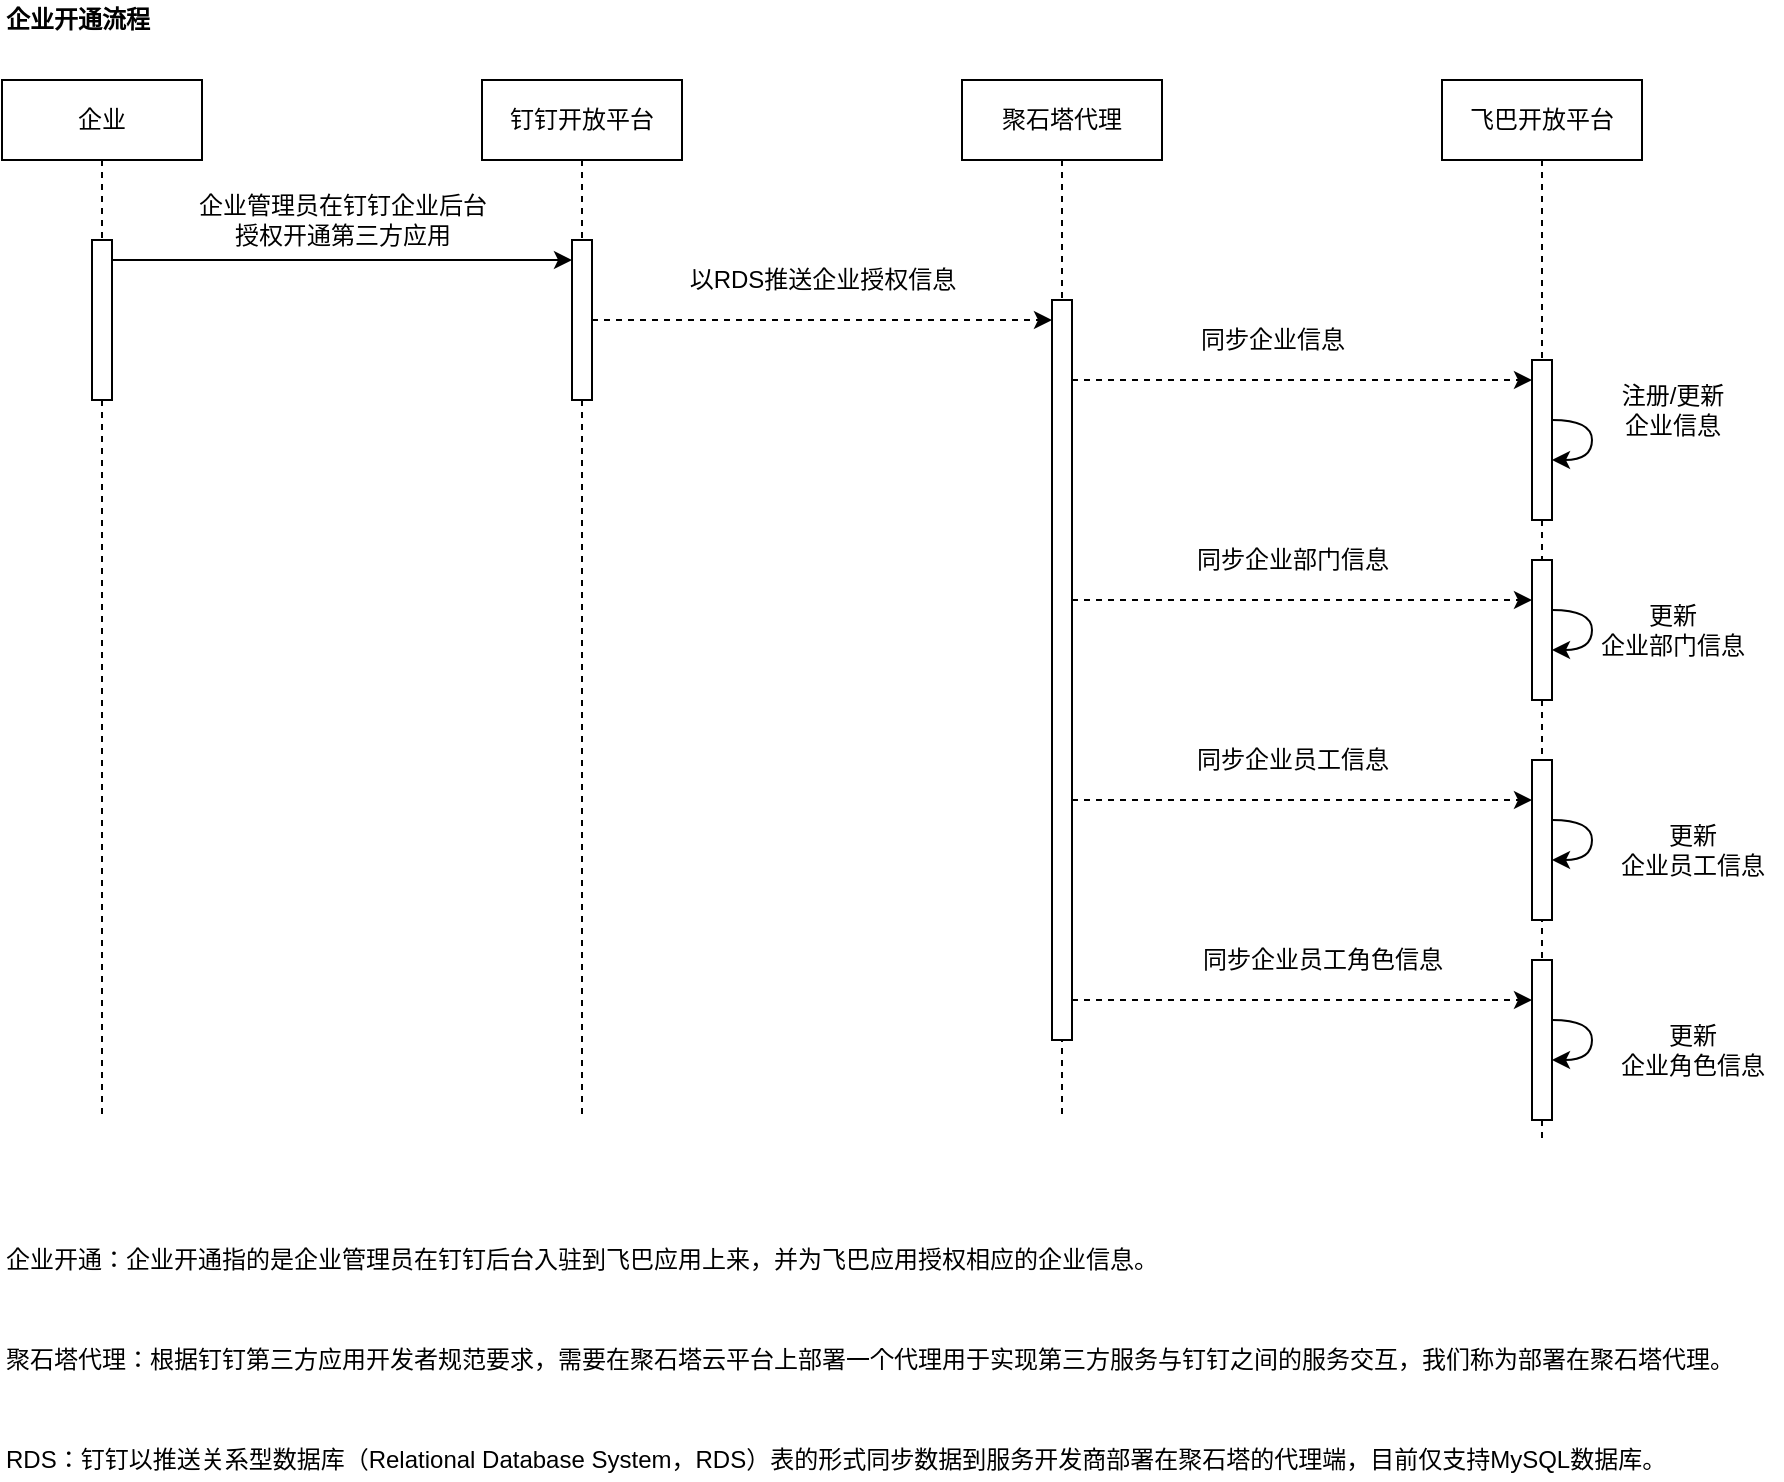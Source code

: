 <mxfile version="14.1.8" type="github" pages="7">
  <diagram id="vPzD-Wpo7etqd_KNEoi4" name="dingtalk_openapi_ent_000">
    <mxGraphModel dx="1422" dy="737" grid="1" gridSize="10" guides="1" tooltips="1" connect="1" arrows="1" fold="1" page="1" pageScale="1" pageWidth="1200" pageHeight="1920" math="0" shadow="0">
      <root>
        <mxCell id="lzIYmvuplW2zlDW2XlVa-0" />
        <mxCell id="lzIYmvuplW2zlDW2XlVa-1" parent="lzIYmvuplW2zlDW2XlVa-0" />
        <mxCell id="ROyWMD74HyqL_B-godrN-1" value="&lt;b&gt;企业开通流程&lt;/b&gt;" style="text;html=1;strokeColor=none;fillColor=none;align=left;verticalAlign=middle;whiteSpace=wrap;rounded=0;" parent="lzIYmvuplW2zlDW2XlVa-1" vertex="1">
          <mxGeometry x="40" y="40" width="90" height="20" as="geometry" />
        </mxCell>
        <mxCell id="ROyWMD74HyqL_B-godrN-3" value="企业" style="shape=umlLifeline;perimeter=lifelinePerimeter;whiteSpace=wrap;html=1;container=1;collapsible=0;recursiveResize=0;outlineConnect=0;" parent="lzIYmvuplW2zlDW2XlVa-1" vertex="1">
          <mxGeometry x="40" y="80" width="100" height="520" as="geometry" />
        </mxCell>
        <mxCell id="ROyWMD74HyqL_B-godrN-8" value="" style="html=1;points=[];perimeter=orthogonalPerimeter;" parent="ROyWMD74HyqL_B-godrN-3" vertex="1">
          <mxGeometry x="45" y="80" width="10" height="80" as="geometry" />
        </mxCell>
        <mxCell id="ROyWMD74HyqL_B-godrN-4" value="钉钉开放平台" style="shape=umlLifeline;perimeter=lifelinePerimeter;whiteSpace=wrap;html=1;container=1;collapsible=0;recursiveResize=0;outlineConnect=0;" parent="lzIYmvuplW2zlDW2XlVa-1" vertex="1">
          <mxGeometry x="280" y="80" width="100" height="520" as="geometry" />
        </mxCell>
        <mxCell id="ROyWMD74HyqL_B-godrN-9" value="" style="html=1;points=[];perimeter=orthogonalPerimeter;" parent="ROyWMD74HyqL_B-godrN-4" vertex="1">
          <mxGeometry x="45" y="80" width="10" height="80" as="geometry" />
        </mxCell>
        <mxCell id="ROyWMD74HyqL_B-godrN-5" value="聚石塔代理" style="shape=umlLifeline;perimeter=lifelinePerimeter;whiteSpace=wrap;html=1;container=1;collapsible=0;recursiveResize=0;outlineConnect=0;" parent="lzIYmvuplW2zlDW2XlVa-1" vertex="1">
          <mxGeometry x="520" y="80" width="100" height="520" as="geometry" />
        </mxCell>
        <mxCell id="ROyWMD74HyqL_B-godrN-12" value="" style="html=1;points=[];perimeter=orthogonalPerimeter;" parent="ROyWMD74HyqL_B-godrN-5" vertex="1">
          <mxGeometry x="45" y="110" width="10" height="370" as="geometry" />
        </mxCell>
        <mxCell id="ROyWMD74HyqL_B-godrN-10" value="" style="edgeStyle=orthogonalEdgeStyle;rounded=0;orthogonalLoop=1;jettySize=auto;html=1;" parent="lzIYmvuplW2zlDW2XlVa-1" source="ROyWMD74HyqL_B-godrN-8" target="ROyWMD74HyqL_B-godrN-9" edge="1">
          <mxGeometry relative="1" as="geometry">
            <Array as="points">
              <mxPoint x="220" y="170" />
              <mxPoint x="220" y="170" />
            </Array>
          </mxGeometry>
        </mxCell>
        <mxCell id="ROyWMD74HyqL_B-godrN-11" value="企业管理员在钉钉企业后台&lt;br&gt;授权开通第三方应用" style="text;html=1;align=center;verticalAlign=middle;resizable=0;points=[];autosize=1;" parent="lzIYmvuplW2zlDW2XlVa-1" vertex="1">
          <mxGeometry x="130" y="135" width="160" height="30" as="geometry" />
        </mxCell>
        <mxCell id="ROyWMD74HyqL_B-godrN-13" value="" style="edgeStyle=orthogonalEdgeStyle;rounded=0;orthogonalLoop=1;jettySize=auto;html=1;dashed=1;" parent="lzIYmvuplW2zlDW2XlVa-1" source="ROyWMD74HyqL_B-godrN-9" target="ROyWMD74HyqL_B-godrN-12" edge="1">
          <mxGeometry relative="1" as="geometry">
            <Array as="points">
              <mxPoint x="510" y="200" />
              <mxPoint x="510" y="200" />
            </Array>
          </mxGeometry>
        </mxCell>
        <mxCell id="ROyWMD74HyqL_B-godrN-14" value="以RDS推送企业授权信息" style="text;html=1;align=center;verticalAlign=middle;resizable=0;points=[];autosize=1;" parent="lzIYmvuplW2zlDW2XlVa-1" vertex="1">
          <mxGeometry x="375" y="170" width="150" height="20" as="geometry" />
        </mxCell>
        <mxCell id="ROyWMD74HyqL_B-godrN-19" value="飞巴开放平台" style="shape=umlLifeline;perimeter=lifelinePerimeter;whiteSpace=wrap;html=1;container=1;collapsible=0;recursiveResize=0;outlineConnect=0;" parent="lzIYmvuplW2zlDW2XlVa-1" vertex="1">
          <mxGeometry x="760" y="80" width="100" height="530" as="geometry" />
        </mxCell>
        <mxCell id="ROyWMD74HyqL_B-godrN-17" value="" style="html=1;points=[];perimeter=orthogonalPerimeter;" parent="ROyWMD74HyqL_B-godrN-19" vertex="1">
          <mxGeometry x="45" y="140" width="10" height="80" as="geometry" />
        </mxCell>
        <mxCell id="ROyWMD74HyqL_B-godrN-26" style="edgeStyle=orthogonalEdgeStyle;rounded=0;orthogonalLoop=1;jettySize=auto;html=1;curved=1;" parent="ROyWMD74HyqL_B-godrN-19" source="ROyWMD74HyqL_B-godrN-17" target="ROyWMD74HyqL_B-godrN-17" edge="1">
          <mxGeometry relative="1" as="geometry" />
        </mxCell>
        <mxCell id="ROyWMD74HyqL_B-godrN-33" value="" style="edgeStyle=orthogonalEdgeStyle;rounded=0;orthogonalLoop=1;jettySize=auto;html=1;curved=1;" parent="ROyWMD74HyqL_B-godrN-19" source="ROyWMD74HyqL_B-godrN-29" target="ROyWMD74HyqL_B-godrN-29" edge="1">
          <mxGeometry relative="1" as="geometry">
            <mxPoint x="135" y="275" as="targetPoint" />
          </mxGeometry>
        </mxCell>
        <mxCell id="ROyWMD74HyqL_B-godrN-29" value="" style="html=1;points=[];perimeter=orthogonalPerimeter;" parent="ROyWMD74HyqL_B-godrN-19" vertex="1">
          <mxGeometry x="45" y="240" width="10" height="70" as="geometry" />
        </mxCell>
        <mxCell id="ROyWMD74HyqL_B-godrN-39" value="" style="edgeStyle=orthogonalEdgeStyle;rounded=0;orthogonalLoop=1;jettySize=auto;html=1;curved=1;" parent="ROyWMD74HyqL_B-godrN-19" source="ROyWMD74HyqL_B-godrN-36" target="ROyWMD74HyqL_B-godrN-36" edge="1">
          <mxGeometry relative="1" as="geometry">
            <mxPoint x="135" y="380" as="targetPoint" />
          </mxGeometry>
        </mxCell>
        <mxCell id="ROyWMD74HyqL_B-godrN-36" value="" style="html=1;points=[];perimeter=orthogonalPerimeter;" parent="ROyWMD74HyqL_B-godrN-19" vertex="1">
          <mxGeometry x="45" y="340" width="10" height="80" as="geometry" />
        </mxCell>
        <mxCell id="ROyWMD74HyqL_B-godrN-44" value="" style="edgeStyle=orthogonalEdgeStyle;rounded=0;orthogonalLoop=1;jettySize=auto;html=1;curved=1;" parent="ROyWMD74HyqL_B-godrN-19" source="ROyWMD74HyqL_B-godrN-41" target="ROyWMD74HyqL_B-godrN-41" edge="1">
          <mxGeometry relative="1" as="geometry">
            <mxPoint x="135" y="480" as="targetPoint" />
          </mxGeometry>
        </mxCell>
        <mxCell id="ROyWMD74HyqL_B-godrN-41" value="" style="html=1;points=[];perimeter=orthogonalPerimeter;" parent="ROyWMD74HyqL_B-godrN-19" vertex="1">
          <mxGeometry x="45" y="440" width="10" height="80" as="geometry" />
        </mxCell>
        <mxCell id="ROyWMD74HyqL_B-godrN-18" value="" style="edgeStyle=orthogonalEdgeStyle;rounded=0;orthogonalLoop=1;jettySize=auto;html=1;dashed=1;" parent="lzIYmvuplW2zlDW2XlVa-1" source="ROyWMD74HyqL_B-godrN-12" target="ROyWMD74HyqL_B-godrN-17" edge="1">
          <mxGeometry relative="1" as="geometry">
            <Array as="points">
              <mxPoint x="750" y="230" />
              <mxPoint x="750" y="230" />
            </Array>
          </mxGeometry>
        </mxCell>
        <mxCell id="ROyWMD74HyqL_B-godrN-23" value="同步企业信息" style="text;html=1;align=center;verticalAlign=middle;resizable=0;points=[];autosize=1;" parent="lzIYmvuplW2zlDW2XlVa-1" vertex="1">
          <mxGeometry x="630" y="200" width="90" height="20" as="geometry" />
        </mxCell>
        <mxCell id="ROyWMD74HyqL_B-godrN-27" value="注册/更新&lt;br&gt;企业信息" style="text;html=1;align=center;verticalAlign=middle;resizable=0;points=[];autosize=1;" parent="lzIYmvuplW2zlDW2XlVa-1" vertex="1">
          <mxGeometry x="840" y="230" width="70" height="30" as="geometry" />
        </mxCell>
        <mxCell id="ROyWMD74HyqL_B-godrN-30" value="" style="rounded=0;orthogonalLoop=1;jettySize=auto;html=1;dashed=1;" parent="lzIYmvuplW2zlDW2XlVa-1" source="ROyWMD74HyqL_B-godrN-12" target="ROyWMD74HyqL_B-godrN-29" edge="1">
          <mxGeometry relative="1" as="geometry">
            <Array as="points">
              <mxPoint x="690" y="340" />
            </Array>
          </mxGeometry>
        </mxCell>
        <mxCell id="ROyWMD74HyqL_B-godrN-31" value="同步企业部门信息" style="text;html=1;align=center;verticalAlign=middle;resizable=0;points=[];autosize=1;" parent="lzIYmvuplW2zlDW2XlVa-1" vertex="1">
          <mxGeometry x="630" y="310" width="110" height="20" as="geometry" />
        </mxCell>
        <mxCell id="ROyWMD74HyqL_B-godrN-34" value="更新&lt;br&gt;企业部门信息" style="text;html=1;align=center;verticalAlign=middle;resizable=0;points=[];autosize=1;" parent="lzIYmvuplW2zlDW2XlVa-1" vertex="1">
          <mxGeometry x="830" y="340" width="90" height="30" as="geometry" />
        </mxCell>
        <mxCell id="ROyWMD74HyqL_B-godrN-37" style="rounded=0;orthogonalLoop=1;jettySize=auto;html=1;dashed=1;" parent="lzIYmvuplW2zlDW2XlVa-1" source="ROyWMD74HyqL_B-godrN-12" target="ROyWMD74HyqL_B-godrN-36" edge="1">
          <mxGeometry relative="1" as="geometry">
            <Array as="points">
              <mxPoint x="690" y="440" />
            </Array>
          </mxGeometry>
        </mxCell>
        <mxCell id="ROyWMD74HyqL_B-godrN-40" value="同步企业员工信息" style="text;html=1;align=center;verticalAlign=middle;resizable=0;points=[];autosize=1;" parent="lzIYmvuplW2zlDW2XlVa-1" vertex="1">
          <mxGeometry x="630" y="410" width="110" height="20" as="geometry" />
        </mxCell>
        <mxCell id="ROyWMD74HyqL_B-godrN-42" style="rounded=0;orthogonalLoop=1;jettySize=auto;html=1;dashed=1;" parent="lzIYmvuplW2zlDW2XlVa-1" source="ROyWMD74HyqL_B-godrN-12" target="ROyWMD74HyqL_B-godrN-41" edge="1">
          <mxGeometry relative="1" as="geometry">
            <Array as="points">
              <mxPoint x="690" y="540" />
            </Array>
          </mxGeometry>
        </mxCell>
        <mxCell id="ROyWMD74HyqL_B-godrN-45" value="同步企业员工角色信息" style="text;html=1;align=center;verticalAlign=middle;resizable=0;points=[];autosize=1;" parent="lzIYmvuplW2zlDW2XlVa-1" vertex="1">
          <mxGeometry x="630" y="510" width="140" height="20" as="geometry" />
        </mxCell>
        <mxCell id="ROyWMD74HyqL_B-godrN-46" value="更新&lt;br&gt;企业员工信息" style="text;html=1;align=center;verticalAlign=middle;resizable=0;points=[];autosize=1;" parent="lzIYmvuplW2zlDW2XlVa-1" vertex="1">
          <mxGeometry x="840" y="450" width="90" height="30" as="geometry" />
        </mxCell>
        <mxCell id="ROyWMD74HyqL_B-godrN-47" value="更新&lt;br&gt;企业角色信息" style="text;html=1;align=center;verticalAlign=middle;resizable=0;points=[];autosize=1;" parent="lzIYmvuplW2zlDW2XlVa-1" vertex="1">
          <mxGeometry x="840" y="550" width="90" height="30" as="geometry" />
        </mxCell>
        <mxCell id="ROyWMD74HyqL_B-godrN-48" value="企业开通：企业开通指的是企业管理员在钉钉后台入驻到飞巴应用上来，并为飞巴应用授权相应的企业信息。" style="text;html=1;align=left;verticalAlign=middle;resizable=0;points=[];autosize=1;" parent="lzIYmvuplW2zlDW2XlVa-1" vertex="1">
          <mxGeometry x="40" y="660" width="590" height="20" as="geometry" />
        </mxCell>
        <mxCell id="XfqAjCLGHTh9f_zEp6VF-0" value="聚石塔代理：根据钉钉第三方应用开发者规范要求，需要在聚石塔云平台上部署一个代理用于实现第三方服务与钉钉之间的服务交互，我们称为部署在聚石塔代理。" style="text;html=1;align=left;verticalAlign=middle;resizable=0;points=[];autosize=1;" parent="lzIYmvuplW2zlDW2XlVa-1" vertex="1">
          <mxGeometry x="40" y="710" width="880" height="20" as="geometry" />
        </mxCell>
        <mxCell id="CAdSRAxTMOZP6rrSwl_J-0" value="RDS：钉钉以推送关系型数据库（Relational Database System，RDS）表的形式同步数据到服务开发商部署在聚石塔的代理端，目前仅支持MySQL数据库。" style="text;html=1;align=left;verticalAlign=middle;resizable=0;points=[];autosize=1;" parent="lzIYmvuplW2zlDW2XlVa-1" vertex="1">
          <mxGeometry x="40" y="760" width="850" height="20" as="geometry" />
        </mxCell>
      </root>
    </mxGraphModel>
  </diagram>
  <diagram name="dingtalk_openapi_ent_001" id="NJfmSJ3Z6EROwrKiT6tM">
    <mxGraphModel dx="1422" dy="737" grid="1" gridSize="10" guides="1" tooltips="1" connect="1" arrows="1" fold="1" page="1" pageScale="1" pageWidth="1200" pageHeight="1920" math="0" shadow="0">
      <root>
        <mxCell id="b8aBz9sjtjlgImkw413s-0" />
        <mxCell id="b8aBz9sjtjlgImkw413s-1" parent="b8aBz9sjtjlgImkw413s-0" />
        <mxCell id="b8aBz9sjtjlgImkw413s-2" value="&lt;b&gt;企业信息变更流程&lt;/b&gt;" style="text;html=1;strokeColor=none;fillColor=none;align=left;verticalAlign=middle;whiteSpace=wrap;rounded=0;" parent="b8aBz9sjtjlgImkw413s-1" vertex="1">
          <mxGeometry x="40" y="40" width="100" height="20" as="geometry" />
        </mxCell>
        <mxCell id="b8aBz9sjtjlgImkw413s-3" value="企业" style="shape=umlLifeline;perimeter=lifelinePerimeter;whiteSpace=wrap;html=1;container=1;collapsible=0;recursiveResize=0;outlineConnect=0;" parent="b8aBz9sjtjlgImkw413s-1" vertex="1">
          <mxGeometry x="40" y="80" width="100" height="520" as="geometry" />
        </mxCell>
        <mxCell id="b8aBz9sjtjlgImkw413s-4" value="" style="html=1;points=[];perimeter=orthogonalPerimeter;" parent="b8aBz9sjtjlgImkw413s-3" vertex="1">
          <mxGeometry x="45" y="80" width="10" height="80" as="geometry" />
        </mxCell>
        <mxCell id="b8aBz9sjtjlgImkw413s-5" value="钉钉开放平台" style="shape=umlLifeline;perimeter=lifelinePerimeter;whiteSpace=wrap;html=1;container=1;collapsible=0;recursiveResize=0;outlineConnect=0;" parent="b8aBz9sjtjlgImkw413s-1" vertex="1">
          <mxGeometry x="280" y="80" width="100" height="520" as="geometry" />
        </mxCell>
        <mxCell id="b8aBz9sjtjlgImkw413s-6" value="" style="html=1;points=[];perimeter=orthogonalPerimeter;" parent="b8aBz9sjtjlgImkw413s-5" vertex="1">
          <mxGeometry x="45" y="80" width="10" height="80" as="geometry" />
        </mxCell>
        <mxCell id="b8aBz9sjtjlgImkw413s-7" value="聚石塔代理" style="shape=umlLifeline;perimeter=lifelinePerimeter;whiteSpace=wrap;html=1;container=1;collapsible=0;recursiveResize=0;outlineConnect=0;" parent="b8aBz9sjtjlgImkw413s-1" vertex="1">
          <mxGeometry x="520" y="80" width="100" height="520" as="geometry" />
        </mxCell>
        <mxCell id="b8aBz9sjtjlgImkw413s-8" value="" style="html=1;points=[];perimeter=orthogonalPerimeter;" parent="b8aBz9sjtjlgImkw413s-7" vertex="1">
          <mxGeometry x="45" y="110" width="10" height="370" as="geometry" />
        </mxCell>
        <mxCell id="b8aBz9sjtjlgImkw413s-9" value="" style="edgeStyle=orthogonalEdgeStyle;rounded=0;orthogonalLoop=1;jettySize=auto;html=1;" parent="b8aBz9sjtjlgImkw413s-1" source="b8aBz9sjtjlgImkw413s-4" target="b8aBz9sjtjlgImkw413s-6" edge="1">
          <mxGeometry relative="1" as="geometry">
            <Array as="points">
              <mxPoint x="220" y="170" />
              <mxPoint x="220" y="170" />
            </Array>
          </mxGeometry>
        </mxCell>
        <mxCell id="b8aBz9sjtjlgImkw413s-10" value="管理员在钉钉企业管理后台变更企业信息" style="text;html=1;align=center;verticalAlign=middle;resizable=0;points=[];autosize=1;" parent="b8aBz9sjtjlgImkw413s-1" vertex="1">
          <mxGeometry x="95" y="140" width="230" height="20" as="geometry" />
        </mxCell>
        <mxCell id="b8aBz9sjtjlgImkw413s-11" value="" style="edgeStyle=orthogonalEdgeStyle;rounded=0;orthogonalLoop=1;jettySize=auto;html=1;dashed=1;" parent="b8aBz9sjtjlgImkw413s-1" source="b8aBz9sjtjlgImkw413s-6" target="b8aBz9sjtjlgImkw413s-8" edge="1">
          <mxGeometry relative="1" as="geometry">
            <Array as="points">
              <mxPoint x="510" y="200" />
              <mxPoint x="510" y="200" />
            </Array>
          </mxGeometry>
        </mxCell>
        <mxCell id="b8aBz9sjtjlgImkw413s-12" value="以RDS方式推送企业变更信息" style="text;html=1;align=center;verticalAlign=middle;resizable=0;points=[];autosize=1;" parent="b8aBz9sjtjlgImkw413s-1" vertex="1">
          <mxGeometry x="365" y="170" width="170" height="20" as="geometry" />
        </mxCell>
        <mxCell id="b8aBz9sjtjlgImkw413s-13" value="飞巴开放平台" style="shape=umlLifeline;perimeter=lifelinePerimeter;whiteSpace=wrap;html=1;container=1;collapsible=0;recursiveResize=0;outlineConnect=0;" parent="b8aBz9sjtjlgImkw413s-1" vertex="1">
          <mxGeometry x="760" y="80" width="100" height="530" as="geometry" />
        </mxCell>
        <mxCell id="b8aBz9sjtjlgImkw413s-14" value="" style="html=1;points=[];perimeter=orthogonalPerimeter;" parent="b8aBz9sjtjlgImkw413s-13" vertex="1">
          <mxGeometry x="45" y="140" width="10" height="80" as="geometry" />
        </mxCell>
        <mxCell id="b8aBz9sjtjlgImkw413s-15" style="edgeStyle=orthogonalEdgeStyle;rounded=0;orthogonalLoop=1;jettySize=auto;html=1;curved=1;" parent="b8aBz9sjtjlgImkw413s-13" source="b8aBz9sjtjlgImkw413s-14" target="b8aBz9sjtjlgImkw413s-14" edge="1">
          <mxGeometry relative="1" as="geometry" />
        </mxCell>
        <mxCell id="b8aBz9sjtjlgImkw413s-16" value="" style="edgeStyle=orthogonalEdgeStyle;rounded=0;orthogonalLoop=1;jettySize=auto;html=1;curved=1;" parent="b8aBz9sjtjlgImkw413s-13" source="b8aBz9sjtjlgImkw413s-17" target="b8aBz9sjtjlgImkw413s-17" edge="1">
          <mxGeometry relative="1" as="geometry">
            <mxPoint x="135" y="275" as="targetPoint" />
          </mxGeometry>
        </mxCell>
        <mxCell id="b8aBz9sjtjlgImkw413s-17" value="" style="html=1;points=[];perimeter=orthogonalPerimeter;" parent="b8aBz9sjtjlgImkw413s-13" vertex="1">
          <mxGeometry x="45" y="240" width="10" height="70" as="geometry" />
        </mxCell>
        <mxCell id="b8aBz9sjtjlgImkw413s-18" value="" style="edgeStyle=orthogonalEdgeStyle;rounded=0;orthogonalLoop=1;jettySize=auto;html=1;curved=1;" parent="b8aBz9sjtjlgImkw413s-13" source="b8aBz9sjtjlgImkw413s-19" target="b8aBz9sjtjlgImkw413s-19" edge="1">
          <mxGeometry relative="1" as="geometry">
            <mxPoint x="135" y="380" as="targetPoint" />
          </mxGeometry>
        </mxCell>
        <mxCell id="b8aBz9sjtjlgImkw413s-19" value="" style="html=1;points=[];perimeter=orthogonalPerimeter;" parent="b8aBz9sjtjlgImkw413s-13" vertex="1">
          <mxGeometry x="45" y="340" width="10" height="80" as="geometry" />
        </mxCell>
        <mxCell id="b8aBz9sjtjlgImkw413s-20" value="" style="edgeStyle=orthogonalEdgeStyle;rounded=0;orthogonalLoop=1;jettySize=auto;html=1;curved=1;" parent="b8aBz9sjtjlgImkw413s-13" source="b8aBz9sjtjlgImkw413s-21" target="b8aBz9sjtjlgImkw413s-21" edge="1">
          <mxGeometry relative="1" as="geometry">
            <mxPoint x="135" y="480" as="targetPoint" />
          </mxGeometry>
        </mxCell>
        <mxCell id="b8aBz9sjtjlgImkw413s-21" value="" style="html=1;points=[];perimeter=orthogonalPerimeter;" parent="b8aBz9sjtjlgImkw413s-13" vertex="1">
          <mxGeometry x="45" y="440" width="10" height="80" as="geometry" />
        </mxCell>
        <mxCell id="b8aBz9sjtjlgImkw413s-22" value="" style="edgeStyle=orthogonalEdgeStyle;rounded=0;orthogonalLoop=1;jettySize=auto;html=1;dashed=1;" parent="b8aBz9sjtjlgImkw413s-1" source="b8aBz9sjtjlgImkw413s-8" target="b8aBz9sjtjlgImkw413s-14" edge="1">
          <mxGeometry relative="1" as="geometry">
            <Array as="points">
              <mxPoint x="750" y="230" />
              <mxPoint x="750" y="230" />
            </Array>
          </mxGeometry>
        </mxCell>
        <mxCell id="b8aBz9sjtjlgImkw413s-23" value="同步企业信息" style="text;html=1;align=center;verticalAlign=middle;resizable=0;points=[];autosize=1;" parent="b8aBz9sjtjlgImkw413s-1" vertex="1">
          <mxGeometry x="630" y="200" width="90" height="20" as="geometry" />
        </mxCell>
        <mxCell id="b8aBz9sjtjlgImkw413s-24" value="更新&lt;br&gt;企业信息" style="text;html=1;align=center;verticalAlign=middle;resizable=0;points=[];autosize=1;" parent="b8aBz9sjtjlgImkw413s-1" vertex="1">
          <mxGeometry x="845" y="230" width="60" height="30" as="geometry" />
        </mxCell>
        <mxCell id="b8aBz9sjtjlgImkw413s-25" value="" style="rounded=0;orthogonalLoop=1;jettySize=auto;html=1;dashed=1;" parent="b8aBz9sjtjlgImkw413s-1" source="b8aBz9sjtjlgImkw413s-8" target="b8aBz9sjtjlgImkw413s-17" edge="1">
          <mxGeometry relative="1" as="geometry">
            <Array as="points">
              <mxPoint x="690" y="340" />
            </Array>
          </mxGeometry>
        </mxCell>
        <mxCell id="b8aBz9sjtjlgImkw413s-26" value="同步企业部门信息" style="text;html=1;align=center;verticalAlign=middle;resizable=0;points=[];autosize=1;" parent="b8aBz9sjtjlgImkw413s-1" vertex="1">
          <mxGeometry x="630" y="310" width="110" height="20" as="geometry" />
        </mxCell>
        <mxCell id="b8aBz9sjtjlgImkw413s-27" value="更新&lt;br&gt;企业部门信息" style="text;html=1;align=center;verticalAlign=middle;resizable=0;points=[];autosize=1;" parent="b8aBz9sjtjlgImkw413s-1" vertex="1">
          <mxGeometry x="830" y="340" width="90" height="30" as="geometry" />
        </mxCell>
        <mxCell id="b8aBz9sjtjlgImkw413s-28" style="rounded=0;orthogonalLoop=1;jettySize=auto;html=1;dashed=1;" parent="b8aBz9sjtjlgImkw413s-1" source="b8aBz9sjtjlgImkw413s-8" target="b8aBz9sjtjlgImkw413s-19" edge="1">
          <mxGeometry relative="1" as="geometry">
            <Array as="points">
              <mxPoint x="690" y="440" />
            </Array>
          </mxGeometry>
        </mxCell>
        <mxCell id="b8aBz9sjtjlgImkw413s-29" value="同步企业员工信息" style="text;html=1;align=center;verticalAlign=middle;resizable=0;points=[];autosize=1;" parent="b8aBz9sjtjlgImkw413s-1" vertex="1">
          <mxGeometry x="630" y="410" width="110" height="20" as="geometry" />
        </mxCell>
        <mxCell id="b8aBz9sjtjlgImkw413s-30" style="rounded=0;orthogonalLoop=1;jettySize=auto;html=1;dashed=1;" parent="b8aBz9sjtjlgImkw413s-1" source="b8aBz9sjtjlgImkw413s-8" target="b8aBz9sjtjlgImkw413s-21" edge="1">
          <mxGeometry relative="1" as="geometry">
            <Array as="points">
              <mxPoint x="690" y="540" />
            </Array>
          </mxGeometry>
        </mxCell>
        <mxCell id="b8aBz9sjtjlgImkw413s-31" value="同步企业员工角色信息" style="text;html=1;align=center;verticalAlign=middle;resizable=0;points=[];autosize=1;" parent="b8aBz9sjtjlgImkw413s-1" vertex="1">
          <mxGeometry x="630" y="510" width="140" height="20" as="geometry" />
        </mxCell>
        <mxCell id="b8aBz9sjtjlgImkw413s-32" value="更新&lt;br&gt;企业员工信息" style="text;html=1;align=center;verticalAlign=middle;resizable=0;points=[];autosize=1;" parent="b8aBz9sjtjlgImkw413s-1" vertex="1">
          <mxGeometry x="840" y="450" width="90" height="30" as="geometry" />
        </mxCell>
        <mxCell id="b8aBz9sjtjlgImkw413s-33" value="更新&lt;br&gt;企业角色信息" style="text;html=1;align=center;verticalAlign=middle;resizable=0;points=[];autosize=1;" parent="b8aBz9sjtjlgImkw413s-1" vertex="1">
          <mxGeometry x="840" y="550" width="90" height="30" as="geometry" />
        </mxCell>
        <mxCell id="O9zTCRz-oTdFRSKnxAt3-3" value="企业开通：企业开通指的是企业管理员在钉钉后台入驻到飞巴应用上来，并为飞巴应用授权相应的企业信息。" style="text;html=1;align=left;verticalAlign=middle;resizable=0;points=[];autosize=1;" parent="b8aBz9sjtjlgImkw413s-1" vertex="1">
          <mxGeometry x="50" y="670" width="590" height="20" as="geometry" />
        </mxCell>
        <mxCell id="O9zTCRz-oTdFRSKnxAt3-4" value="聚石塔代理：根据钉钉第三方应用开发者规范要求，需要在聚石塔云平台上部署一个代理用于实现第三方服务与钉钉之间的服务交互，我们称为部署在聚石塔代理。" style="text;html=1;align=left;verticalAlign=middle;resizable=0;points=[];autosize=1;" parent="b8aBz9sjtjlgImkw413s-1" vertex="1">
          <mxGeometry x="50" y="720" width="880" height="20" as="geometry" />
        </mxCell>
        <mxCell id="O9zTCRz-oTdFRSKnxAt3-5" value="RDS：钉钉以推送关系型数据库（Relational Database System，RDS）表的形式同步数据到服务开发商部署在聚石塔的代理端，目前仅支持MySQL数据库。" style="text;html=1;align=left;verticalAlign=middle;resizable=0;points=[];autosize=1;" parent="b8aBz9sjtjlgImkw413s-1" vertex="1">
          <mxGeometry x="50" y="770" width="850" height="20" as="geometry" />
        </mxCell>
      </root>
    </mxGraphModel>
  </diagram>
  <diagram name="dingtalk_openapi_ent_002" id="cJ42cOatGkmew3qd7-ZJ">
    <mxGraphModel dx="1422" dy="737" grid="1" gridSize="10" guides="1" tooltips="1" connect="1" arrows="1" fold="1" page="1" pageScale="1" pageWidth="1920" pageHeight="1200" background="#ffffff" math="0" shadow="0">
      <root>
        <mxCell id="nv8J5an0vgNy-mCbpt1U-0" />
        <mxCell id="nv8J5an0vgNy-mCbpt1U-1" parent="nv8J5an0vgNy-mCbpt1U-0" />
        <mxCell id="nv8J5an0vgNy-mCbpt1U-3" value="钉钉开放平台" style="shape=umlLifeline;perimeter=lifelinePerimeter;whiteSpace=wrap;html=1;container=1;collapsible=0;recursiveResize=0;outlineConnect=0;" vertex="1" parent="nv8J5an0vgNy-mCbpt1U-1">
          <mxGeometry x="40" y="90" width="130" height="350" as="geometry" />
        </mxCell>
        <mxCell id="nv8J5an0vgNy-mCbpt1U-4" value="" style="html=1;points=[];perimeter=orthogonalPerimeter;" vertex="1" parent="nv8J5an0vgNy-mCbpt1U-3">
          <mxGeometry x="60" y="70" width="10" height="40" as="geometry" />
        </mxCell>
        <mxCell id="nv8J5an0vgNy-mCbpt1U-5" value="" style="html=1;points=[];perimeter=orthogonalPerimeter;" vertex="1" parent="nv8J5an0vgNy-mCbpt1U-3">
          <mxGeometry x="60" y="132" width="10" height="60" as="geometry" />
        </mxCell>
        <mxCell id="nv8J5an0vgNy-mCbpt1U-7" value="聚石塔代理" style="shape=umlLifeline;perimeter=lifelinePerimeter;whiteSpace=wrap;html=1;container=1;collapsible=0;recursiveResize=0;outlineConnect=0;" vertex="1" parent="nv8J5an0vgNy-mCbpt1U-1">
          <mxGeometry x="240" y="90" width="130" height="350" as="geometry" />
        </mxCell>
        <mxCell id="nv8J5an0vgNy-mCbpt1U-9" value="微应用H5端" style="shape=umlLifeline;perimeter=lifelinePerimeter;whiteSpace=wrap;html=1;container=1;collapsible=0;recursiveResize=0;outlineConnect=0;" vertex="1" parent="nv8J5an0vgNy-mCbpt1U-1">
          <mxGeometry x="440" y="90" width="130" height="350" as="geometry" />
        </mxCell>
        <mxCell id="nv8J5an0vgNy-mCbpt1U-10" value="" style="html=1;points=[];perimeter=orthogonalPerimeter;" vertex="1" parent="nv8J5an0vgNy-mCbpt1U-9">
          <mxGeometry x="60" y="82" width="10" height="228" as="geometry" />
        </mxCell>
        <mxCell id="nv8J5an0vgNy-mCbpt1U-12" value="微应用服务端" style="shape=umlLifeline;perimeter=lifelinePerimeter;whiteSpace=wrap;html=1;container=1;collapsible=0;recursiveResize=0;outlineConnect=0;" vertex="1" parent="nv8J5an0vgNy-mCbpt1U-1">
          <mxGeometry x="640" y="90" width="130" height="350" as="geometry" />
        </mxCell>
        <mxCell id="RgnrQdZPLRiu-N7KHPN5-4" value="" style="edgeStyle=orthogonalEdgeStyle;rounded=0;orthogonalLoop=1;jettySize=auto;html=1;curved=1;" edge="1" parent="nv8J5an0vgNy-mCbpt1U-12" source="nv8J5an0vgNy-mCbpt1U-14" target="nv8J5an0vgNy-mCbpt1U-14">
          <mxGeometry relative="1" as="geometry">
            <mxPoint x="150" y="250" as="targetPoint" />
          </mxGeometry>
        </mxCell>
        <mxCell id="nv8J5an0vgNy-mCbpt1U-14" value="" style="html=1;points=[];perimeter=orthogonalPerimeter;" vertex="1" parent="nv8J5an0vgNy-mCbpt1U-12">
          <mxGeometry x="60" y="190" width="10" height="120" as="geometry" />
        </mxCell>
        <mxCell id="nv8J5an0vgNy-mCbpt1U-15" value="进入钉钉微应用（corpId）" style="text;html=1;align=center;verticalAlign=middle;resizable=0;points=[];autosize=1;" vertex="1" parent="nv8J5an0vgNy-mCbpt1U-1">
          <mxGeometry x="230" y="162" width="160" height="20" as="geometry" />
        </mxCell>
        <mxCell id="nv8J5an0vgNy-mCbpt1U-16" value="获取微应用免登授权码：JSAPI（corpId）" style="text;html=1;align=center;verticalAlign=middle;resizable=0;points=[];autosize=1;" vertex="1" parent="nv8J5an0vgNy-mCbpt1U-1">
          <mxGeometry x="185" y="212" width="240" height="20" as="geometry" />
        </mxCell>
        <mxCell id="nv8J5an0vgNy-mCbpt1U-17" value="" style="edgeStyle=orthogonalEdgeStyle;rounded=0;orthogonalLoop=1;jettySize=auto;html=1;strokeColor=#000000;entryX=1.4;entryY=0.213;entryDx=0;entryDy=0;entryPerimeter=0;" edge="1" parent="nv8J5an0vgNy-mCbpt1U-1" source="nv8J5an0vgNy-mCbpt1U-10" target="nv8J5an0vgNy-mCbpt1U-5">
          <mxGeometry relative="1" as="geometry">
            <mxPoint x="420" y="257" as="targetPoint" />
            <Array as="points">
              <mxPoint x="410" y="235" />
              <mxPoint x="410" y="235" />
            </Array>
          </mxGeometry>
        </mxCell>
        <mxCell id="nv8J5an0vgNy-mCbpt1U-18" value="" style="edgeStyle=orthogonalEdgeStyle;rounded=0;orthogonalLoop=1;jettySize=auto;html=1;strokeColor=#000000;dashed=1;" edge="1" parent="nv8J5an0vgNy-mCbpt1U-1" source="nv8J5an0vgNy-mCbpt1U-5">
          <mxGeometry relative="1" as="geometry">
            <mxPoint x="500" y="272" as="targetPoint" />
            <Array as="points">
              <mxPoint x="210" y="272" />
              <mxPoint x="210" y="272" />
            </Array>
          </mxGeometry>
        </mxCell>
        <mxCell id="nv8J5an0vgNy-mCbpt1U-19" value="返回微应用免登授权码（auth_code）" style="text;html=1;align=center;verticalAlign=middle;resizable=0;points=[];autosize=1;" vertex="1" parent="nv8J5an0vgNy-mCbpt1U-1">
          <mxGeometry x="190" y="252" width="220" height="20" as="geometry" />
        </mxCell>
        <mxCell id="nv8J5an0vgNy-mCbpt1U-20" value="" style="edgeStyle=orthogonalEdgeStyle;rounded=0;orthogonalLoop=1;jettySize=auto;html=1;strokeColor=#000000;" edge="1" parent="nv8J5an0vgNy-mCbpt1U-1" source="nv8J5an0vgNy-mCbpt1U-10">
          <mxGeometry relative="1" as="geometry">
            <mxPoint x="700" y="291" as="targetPoint" />
            <Array as="points">
              <mxPoint x="700" y="291" />
            </Array>
          </mxGeometry>
        </mxCell>
        <mxCell id="nv8J5an0vgNy-mCbpt1U-21" value="登录" style="text;html=1;align=center;verticalAlign=middle;resizable=0;points=[];autosize=1;" vertex="1" parent="nv8J5an0vgNy-mCbpt1U-1">
          <mxGeometry x="585" y="272" width="40" height="20" as="geometry" />
        </mxCell>
        <mxCell id="nv8J5an0vgNy-mCbpt1U-37" value="验签用户身份" style="text;html=1;align=center;verticalAlign=middle;resizable=0;points=[];autosize=1;" vertex="1" parent="nv8J5an0vgNy-mCbpt1U-1">
          <mxGeometry x="730" y="330" width="90" height="20" as="geometry" />
        </mxCell>
        <mxCell id="nv8J5an0vgNy-mCbpt1U-46" value="登录成功，重定向页面" style="text;html=1;align=center;verticalAlign=middle;resizable=0;points=[];autosize=1;" vertex="1" parent="nv8J5an0vgNy-mCbpt1U-1">
          <mxGeometry x="535" y="360" width="140" height="20" as="geometry" />
        </mxCell>
        <mxCell id="nv8J5an0vgNy-mCbpt1U-47" value="&lt;b&gt;钉钉开放平台第三方企业微应用之企业员工免登录业务流程&lt;/b&gt;" style="text;html=1;align=left;verticalAlign=middle;resizable=0;points=[];autosize=1;" vertex="1" parent="nv8J5an0vgNy-mCbpt1U-1">
          <mxGeometry x="40" y="40" width="330" height="20" as="geometry" />
        </mxCell>
        <mxCell id="nv8J5an0vgNy-mCbpt1U-48" value="" style="edgeStyle=orthogonalEdgeStyle;rounded=0;orthogonalLoop=1;jettySize=auto;html=1;" edge="1" parent="nv8J5an0vgNy-mCbpt1U-1" source="nv8J5an0vgNy-mCbpt1U-4">
          <mxGeometry relative="1" as="geometry">
            <mxPoint x="500" y="180" as="targetPoint" />
            <Array as="points">
              <mxPoint x="440" y="180" />
              <mxPoint x="440" y="180" />
            </Array>
          </mxGeometry>
        </mxCell>
        <mxCell id="RgnrQdZPLRiu-N7KHPN5-2" value="" style="rounded=0;orthogonalLoop=1;jettySize=auto;html=1;entryX=1.2;entryY=0.93;entryDx=0;entryDy=0;entryPerimeter=0;" edge="1" parent="nv8J5an0vgNy-mCbpt1U-1" source="nv8J5an0vgNy-mCbpt1U-14" target="nv8J5an0vgNy-mCbpt1U-10">
          <mxGeometry relative="1" as="geometry">
            <mxPoint x="620" y="442" as="targetPoint" />
          </mxGeometry>
        </mxCell>
        <mxCell id="LW7vQn6ogQ_I4sKc4AmB-0" value="企业开通：企业开通指的是企业管理员在钉钉后台入驻到飞巴应用上来，并为飞巴应用授权相应的企业信息。" style="text;html=1;align=left;verticalAlign=middle;resizable=0;points=[];autosize=1;" vertex="1" parent="nv8J5an0vgNy-mCbpt1U-1">
          <mxGeometry x="40" y="480" width="590" height="20" as="geometry" />
        </mxCell>
        <mxCell id="LW7vQn6ogQ_I4sKc4AmB-2" value="RDS：钉钉以推送关系型数据库（Relational Database System，RDS）表的形式同步数据到服务开发商部署在聚石塔的代理端，目前仅支持MySQL数据库。" style="text;html=1;align=left;verticalAlign=middle;resizable=0;points=[];autosize=1;" vertex="1" parent="nv8J5an0vgNy-mCbpt1U-1">
          <mxGeometry x="40" y="520" width="850" height="20" as="geometry" />
        </mxCell>
      </root>
    </mxGraphModel>
  </diagram>
  <diagram name="dingtalk_openapi_ent_003" id="DWTNc-aNZ8CqAhASyUoV">
    <mxGraphModel dx="1422" dy="737" grid="1" gridSize="10" guides="1" tooltips="1" connect="1" arrows="1" fold="1" page="1" pageScale="1" pageWidth="1200" pageHeight="1920" math="0" shadow="0">
      <root>
        <mxCell id="rUmZnQg3aihx_nzFNHEp-0" />
        <mxCell id="rUmZnQg3aihx_nzFNHEp-1" parent="rUmZnQg3aihx_nzFNHEp-0" />
        <mxCell id="rUmZnQg3aihx_nzFNHEp-2" value="&lt;b&gt;出差申请单流程&lt;/b&gt;" style="text;html=1;strokeColor=none;fillColor=none;align=left;verticalAlign=middle;whiteSpace=wrap;rounded=0;" parent="rUmZnQg3aihx_nzFNHEp-1" vertex="1">
          <mxGeometry x="40" y="40" width="100" height="20" as="geometry" />
        </mxCell>
        <mxCell id="rUmZnQg3aihx_nzFNHEp-3" value="企业" style="shape=umlLifeline;perimeter=lifelinePerimeter;whiteSpace=wrap;html=1;container=1;collapsible=0;recursiveResize=0;outlineConnect=0;" parent="rUmZnQg3aihx_nzFNHEp-1" vertex="1">
          <mxGeometry x="40" y="80" width="100" height="400" as="geometry" />
        </mxCell>
        <mxCell id="rUmZnQg3aihx_nzFNHEp-4" value="" style="html=1;points=[];perimeter=orthogonalPerimeter;" parent="rUmZnQg3aihx_nzFNHEp-3" vertex="1">
          <mxGeometry x="45" y="80" width="10" height="80" as="geometry" />
        </mxCell>
        <mxCell id="rUmZnQg3aihx_nzFNHEp-43" value="" style="html=1;points=[];perimeter=orthogonalPerimeter;" parent="rUmZnQg3aihx_nzFNHEp-3" vertex="1">
          <mxGeometry x="45" y="200" width="10" height="80" as="geometry" />
        </mxCell>
        <mxCell id="rUmZnQg3aihx_nzFNHEp-5" value="钉钉开放平台" style="shape=umlLifeline;perimeter=lifelinePerimeter;whiteSpace=wrap;html=1;container=1;collapsible=0;recursiveResize=0;outlineConnect=0;" parent="rUmZnQg3aihx_nzFNHEp-1" vertex="1">
          <mxGeometry x="280" y="80" width="100" height="400" as="geometry" />
        </mxCell>
        <mxCell id="rUmZnQg3aihx_nzFNHEp-6" value="" style="html=1;points=[];perimeter=orthogonalPerimeter;" parent="rUmZnQg3aihx_nzFNHEp-5" vertex="1">
          <mxGeometry x="45" y="80" width="10" height="80" as="geometry" />
        </mxCell>
        <mxCell id="rUmZnQg3aihx_nzFNHEp-44" value="" style="html=1;points=[];perimeter=orthogonalPerimeter;" parent="rUmZnQg3aihx_nzFNHEp-5" vertex="1">
          <mxGeometry x="45" y="230" width="10" height="80" as="geometry" />
        </mxCell>
        <mxCell id="rUmZnQg3aihx_nzFNHEp-7" value="聚石塔代理" style="shape=umlLifeline;perimeter=lifelinePerimeter;whiteSpace=wrap;html=1;container=1;collapsible=0;recursiveResize=0;outlineConnect=0;" parent="rUmZnQg3aihx_nzFNHEp-1" vertex="1">
          <mxGeometry x="520" y="80" width="100" height="400" as="geometry" />
        </mxCell>
        <mxCell id="rUmZnQg3aihx_nzFNHEp-46" value="" style="html=1;points=[];perimeter=orthogonalPerimeter;" parent="rUmZnQg3aihx_nzFNHEp-7" vertex="1">
          <mxGeometry x="45" y="260" width="10" height="80" as="geometry" />
        </mxCell>
        <mxCell id="rUmZnQg3aihx_nzFNHEp-9" value="" style="edgeStyle=orthogonalEdgeStyle;rounded=0;orthogonalLoop=1;jettySize=auto;html=1;" parent="rUmZnQg3aihx_nzFNHEp-1" source="rUmZnQg3aihx_nzFNHEp-4" target="rUmZnQg3aihx_nzFNHEp-6" edge="1">
          <mxGeometry relative="1" as="geometry">
            <Array as="points">
              <mxPoint x="220" y="170" />
              <mxPoint x="220" y="170" />
            </Array>
          </mxGeometry>
        </mxCell>
        <mxCell id="rUmZnQg3aihx_nzFNHEp-10" value="企业管理员在钉钉企业管理后台&lt;br&gt;设计出差申请单模板" style="text;html=1;align=center;verticalAlign=middle;resizable=0;points=[];autosize=1;" parent="rUmZnQg3aihx_nzFNHEp-1" vertex="1">
          <mxGeometry x="120" y="135" width="180" height="30" as="geometry" />
        </mxCell>
        <mxCell id="rUmZnQg3aihx_nzFNHEp-12" value="以RDS方式推送企业审批信息" style="text;html=1;align=center;verticalAlign=middle;resizable=0;points=[];autosize=1;" parent="rUmZnQg3aihx_nzFNHEp-1" vertex="1">
          <mxGeometry x="370" y="326" width="170" height="20" as="geometry" />
        </mxCell>
        <mxCell id="rUmZnQg3aihx_nzFNHEp-13" value="飞巴开放平台" style="shape=umlLifeline;perimeter=lifelinePerimeter;whiteSpace=wrap;html=1;container=1;collapsible=0;recursiveResize=0;outlineConnect=0;" parent="rUmZnQg3aihx_nzFNHEp-1" vertex="1">
          <mxGeometry x="760" y="80" width="100" height="400" as="geometry" />
        </mxCell>
        <mxCell id="rUmZnQg3aihx_nzFNHEp-48" value="" style="html=1;points=[];perimeter=orthogonalPerimeter;" parent="rUmZnQg3aihx_nzFNHEp-13" vertex="1">
          <mxGeometry x="45" y="290" width="10" height="80" as="geometry" />
        </mxCell>
        <mxCell id="rUmZnQg3aihx_nzFNHEp-50" style="edgeStyle=orthogonalEdgeStyle;rounded=0;orthogonalLoop=1;jettySize=auto;html=1;curved=1;" parent="rUmZnQg3aihx_nzFNHEp-13" source="rUmZnQg3aihx_nzFNHEp-48" target="rUmZnQg3aihx_nzFNHEp-48" edge="1">
          <mxGeometry relative="1" as="geometry" />
        </mxCell>
        <mxCell id="rUmZnQg3aihx_nzFNHEp-23" value="同步审批通过的出差申请单" style="text;html=1;align=center;verticalAlign=middle;resizable=0;points=[];autosize=1;" parent="rUmZnQg3aihx_nzFNHEp-1" vertex="1">
          <mxGeometry x="600" y="353" width="160" height="20" as="geometry" />
        </mxCell>
        <mxCell id="rUmZnQg3aihx_nzFNHEp-24" value="更新企业&lt;br&gt;出差申请单信息" style="text;html=1;align=center;verticalAlign=middle;resizable=0;points=[];autosize=1;" parent="rUmZnQg3aihx_nzFNHEp-1" vertex="1">
          <mxGeometry x="840" y="390" width="100" height="30" as="geometry" />
        </mxCell>
        <mxCell id="rUmZnQg3aihx_nzFNHEp-34" value="企业开通：企业开通指的是企业管理员在钉钉后台入驻到飞巴应用上来，并为飞巴应用授权相应的企业信息。" style="text;html=1;align=left;verticalAlign=middle;resizable=0;points=[];autosize=1;" parent="rUmZnQg3aihx_nzFNHEp-1" vertex="1">
          <mxGeometry x="50" y="540" width="590" height="20" as="geometry" />
        </mxCell>
        <mxCell id="rUmZnQg3aihx_nzFNHEp-35" value="聚石塔代理：根据钉钉第三方应用开发者规范要求，需要在聚石塔云平台上部署一个代理用于实现第三方服务与钉钉之间的服务交互，我们称为部署在聚石塔代理。" style="text;html=1;align=left;verticalAlign=middle;resizable=0;points=[];autosize=1;" parent="rUmZnQg3aihx_nzFNHEp-1" vertex="1">
          <mxGeometry x="50" y="590" width="880" height="20" as="geometry" />
        </mxCell>
        <mxCell id="rUmZnQg3aihx_nzFNHEp-36" value="RDS：钉钉以推送关系型数据库（Relational Database System，RDS）表的形式同步数据到服务开发商部署在聚石塔的代理端，目前仅支持MySQL数据库。" style="text;html=1;align=left;verticalAlign=middle;resizable=0;points=[];autosize=1;" parent="rUmZnQg3aihx_nzFNHEp-1" vertex="1">
          <mxGeometry x="50" y="640" width="850" height="20" as="geometry" />
        </mxCell>
        <mxCell id="rUmZnQg3aihx_nzFNHEp-42" value="企业员工在钉钉上提交&lt;br&gt;出差申请单并走相关流程" style="text;html=1;align=center;verticalAlign=middle;resizable=0;points=[];autosize=1;" parent="rUmZnQg3aihx_nzFNHEp-1" vertex="1">
          <mxGeometry x="120" y="280" width="150" height="30" as="geometry" />
        </mxCell>
        <mxCell id="rUmZnQg3aihx_nzFNHEp-45" value="" style="edgeStyle=none;rounded=0;orthogonalLoop=1;jettySize=auto;html=1;" parent="rUmZnQg3aihx_nzFNHEp-1" source="rUmZnQg3aihx_nzFNHEp-43" target="rUmZnQg3aihx_nzFNHEp-44" edge="1">
          <mxGeometry relative="1" as="geometry" />
        </mxCell>
        <mxCell id="rUmZnQg3aihx_nzFNHEp-47" value="" style="edgeStyle=none;rounded=0;orthogonalLoop=1;jettySize=auto;html=1;" parent="rUmZnQg3aihx_nzFNHEp-1" source="rUmZnQg3aihx_nzFNHEp-44" target="rUmZnQg3aihx_nzFNHEp-46" edge="1">
          <mxGeometry relative="1" as="geometry" />
        </mxCell>
        <mxCell id="rUmZnQg3aihx_nzFNHEp-49" value="" style="edgeStyle=none;rounded=0;orthogonalLoop=1;jettySize=auto;html=1;" parent="rUmZnQg3aihx_nzFNHEp-1" source="rUmZnQg3aihx_nzFNHEp-46" target="rUmZnQg3aihx_nzFNHEp-48" edge="1">
          <mxGeometry relative="1" as="geometry" />
        </mxCell>
      </root>
    </mxGraphModel>
  </diagram>
  <diagram id="LsY3n9CnqGCvU9-dlRnW" name="uml_sequence_diagram_001">
    <mxGraphModel dx="1422" dy="737" grid="1" gridSize="10" guides="1" tooltips="1" connect="1" arrows="1" fold="1" page="1" pageScale="1" pageWidth="1920" pageHeight="1200" math="0" shadow="0">
      <root>
        <mxCell id="FwvMESewa7GjfpeRXs3q-0" />
        <mxCell id="FwvMESewa7GjfpeRXs3q-1" parent="FwvMESewa7GjfpeRXs3q-0" />
        <mxCell id="f5wzyF6p-KHusnzi26x8-0" value=":Object" style="shape=umlLifeline;perimeter=lifelinePerimeter;whiteSpace=wrap;html=1;container=1;collapsible=0;recursiveResize=0;outlineConnect=0;rounded=1;shadow=0;comic=0;labelBackgroundColor=none;strokeWidth=1;fontFamily=Verdana;fontSize=12;align=center;" parent="FwvMESewa7GjfpeRXs3q-1" vertex="1">
          <mxGeometry x="240" y="80" width="100" height="580" as="geometry" />
        </mxCell>
        <mxCell id="f5wzyF6p-KHusnzi26x8-1" value="" style="html=1;points=[];perimeter=orthogonalPerimeter;rounded=0;shadow=0;comic=0;labelBackgroundColor=none;strokeWidth=1;fontFamily=Verdana;fontSize=12;align=center;" parent="f5wzyF6p-KHusnzi26x8-0" vertex="1">
          <mxGeometry x="45" y="100" width="10" height="230" as="geometry" />
        </mxCell>
        <mxCell id="f5wzyF6p-KHusnzi26x8-2" value=":Object" style="shape=umlLifeline;perimeter=lifelinePerimeter;whiteSpace=wrap;html=1;container=1;collapsible=0;recursiveResize=0;outlineConnect=0;rounded=1;shadow=0;comic=0;labelBackgroundColor=none;strokeWidth=1;fontFamily=Verdana;fontSize=12;align=center;" parent="FwvMESewa7GjfpeRXs3q-1" vertex="1">
          <mxGeometry x="400" y="80" width="100" height="580" as="geometry" />
        </mxCell>
        <mxCell id="f5wzyF6p-KHusnzi26x8-3" value="" style="html=1;points=[];perimeter=orthogonalPerimeter;rounded=0;shadow=0;comic=0;labelBackgroundColor=none;strokeWidth=1;fontFamily=Verdana;fontSize=12;align=center;" parent="f5wzyF6p-KHusnzi26x8-2" vertex="1">
          <mxGeometry x="45" y="120" width="10" height="200" as="geometry" />
        </mxCell>
        <mxCell id="f5wzyF6p-KHusnzi26x8-4" value=":Object" style="shape=umlLifeline;perimeter=lifelinePerimeter;whiteSpace=wrap;html=1;container=1;collapsible=0;recursiveResize=0;outlineConnect=0;rounded=1;shadow=0;comic=0;labelBackgroundColor=none;strokeWidth=1;fontFamily=Verdana;fontSize=12;align=center;" parent="FwvMESewa7GjfpeRXs3q-1" vertex="1">
          <mxGeometry x="540" y="80" width="100" height="580" as="geometry" />
        </mxCell>
        <mxCell id="f5wzyF6p-KHusnzi26x8-5" value=":Object" style="shape=umlLifeline;perimeter=lifelinePerimeter;whiteSpace=wrap;html=1;container=1;collapsible=0;recursiveResize=0;outlineConnect=0;rounded=1;shadow=0;comic=0;labelBackgroundColor=none;strokeWidth=1;fontFamily=Verdana;fontSize=12;align=center;" parent="FwvMESewa7GjfpeRXs3q-1" vertex="1">
          <mxGeometry x="680" y="80" width="100" height="580" as="geometry" />
        </mxCell>
        <mxCell id="f5wzyF6p-KHusnzi26x8-6" value=":Object" style="shape=umlLifeline;perimeter=lifelinePerimeter;whiteSpace=wrap;html=1;container=1;collapsible=0;recursiveResize=0;outlineConnect=0;rounded=1;shadow=0;comic=0;labelBackgroundColor=none;strokeWidth=1;fontFamily=Verdana;fontSize=12;align=center;" parent="FwvMESewa7GjfpeRXs3q-1" vertex="1">
          <mxGeometry x="820" y="80" width="100" height="580" as="geometry" />
        </mxCell>
        <mxCell id="f5wzyF6p-KHusnzi26x8-7" value=":Object" style="shape=umlLifeline;perimeter=lifelinePerimeter;whiteSpace=wrap;html=1;container=1;collapsible=0;recursiveResize=0;outlineConnect=0;rounded=1;shadow=0;comic=0;labelBackgroundColor=none;strokeWidth=1;fontFamily=Verdana;fontSize=12;align=center;" parent="FwvMESewa7GjfpeRXs3q-1" vertex="1">
          <mxGeometry x="960" y="80" width="100" height="580" as="geometry" />
        </mxCell>
        <mxCell id="f5wzyF6p-KHusnzi26x8-8" value=":Object" style="shape=umlLifeline;perimeter=lifelinePerimeter;whiteSpace=wrap;html=1;container=1;collapsible=0;recursiveResize=0;outlineConnect=0;rounded=1;shadow=0;comic=0;labelBackgroundColor=none;strokeWidth=1;fontFamily=Verdana;fontSize=12;align=center;" parent="FwvMESewa7GjfpeRXs3q-1" vertex="1">
          <mxGeometry x="100" y="80" width="100" height="580" as="geometry" />
        </mxCell>
        <mxCell id="f5wzyF6p-KHusnzi26x8-9" value="" style="html=1;points=[];perimeter=orthogonalPerimeter;rounded=0;shadow=0;comic=0;labelBackgroundColor=none;strokeWidth=1;fontFamily=Verdana;fontSize=12;align=center;" parent="f5wzyF6p-KHusnzi26x8-8" vertex="1">
          <mxGeometry x="45" y="100" width="10" height="440" as="geometry" />
        </mxCell>
        <mxCell id="f5wzyF6p-KHusnzi26x8-10" value="" style="html=1;points=[];perimeter=orthogonalPerimeter;rounded=0;shadow=0;comic=0;labelBackgroundColor=none;strokeWidth=1;fontFamily=Verdana;fontSize=12;align=center;" parent="FwvMESewa7GjfpeRXs3q-1" vertex="1">
          <mxGeometry x="585" y="220" width="10" height="180" as="geometry" />
        </mxCell>
        <mxCell id="f5wzyF6p-KHusnzi26x8-11" value="dispatch" style="html=1;verticalAlign=bottom;endArrow=block;labelBackgroundColor=none;fontFamily=Verdana;fontSize=12;edgeStyle=elbowEdgeStyle;elbow=vertical;" parent="FwvMESewa7GjfpeRXs3q-1" source="f5wzyF6p-KHusnzi26x8-3" target="f5wzyF6p-KHusnzi26x8-10" edge="1">
          <mxGeometry relative="1" as="geometry">
            <mxPoint x="510" y="220" as="sourcePoint" />
            <Array as="points">
              <mxPoint x="460" y="220" />
            </Array>
          </mxGeometry>
        </mxCell>
        <mxCell id="f5wzyF6p-KHusnzi26x8-12" value="" style="html=1;points=[];perimeter=orthogonalPerimeter;rounded=0;shadow=0;comic=0;labelBackgroundColor=none;strokeWidth=1;fontFamily=Verdana;fontSize=12;align=center;" parent="FwvMESewa7GjfpeRXs3q-1" vertex="1">
          <mxGeometry x="725" y="230" width="10" height="40" as="geometry" />
        </mxCell>
        <mxCell id="f5wzyF6p-KHusnzi26x8-13" value="dispatch" style="html=1;verticalAlign=bottom;endArrow=block;entryX=0;entryY=0;labelBackgroundColor=none;fontFamily=Verdana;fontSize=12;edgeStyle=elbowEdgeStyle;elbow=vertical;" parent="FwvMESewa7GjfpeRXs3q-1" source="f5wzyF6p-KHusnzi26x8-10" target="f5wzyF6p-KHusnzi26x8-12" edge="1">
          <mxGeometry relative="1" as="geometry">
            <mxPoint x="650" y="230" as="sourcePoint" />
          </mxGeometry>
        </mxCell>
        <mxCell id="f5wzyF6p-KHusnzi26x8-14" value="return" style="html=1;verticalAlign=bottom;endArrow=open;dashed=1;endSize=8;labelBackgroundColor=none;fontFamily=Verdana;fontSize=12;edgeStyle=elbowEdgeStyle;elbow=vertical;" parent="FwvMESewa7GjfpeRXs3q-1" source="f5wzyF6p-KHusnzi26x8-12" target="f5wzyF6p-KHusnzi26x8-10" edge="1">
          <mxGeometry relative="1" as="geometry">
            <mxPoint x="650" y="306" as="targetPoint" />
            <Array as="points">
              <mxPoint x="670" y="260" />
              <mxPoint x="700" y="260" />
            </Array>
          </mxGeometry>
        </mxCell>
        <mxCell id="f5wzyF6p-KHusnzi26x8-15" value="" style="html=1;points=[];perimeter=orthogonalPerimeter;rounded=0;shadow=0;comic=0;labelBackgroundColor=none;strokeWidth=1;fontFamily=Verdana;fontSize=12;align=center;" parent="FwvMESewa7GjfpeRXs3q-1" vertex="1">
          <mxGeometry x="585" y="440" width="10" height="140" as="geometry" />
        </mxCell>
        <mxCell id="f5wzyF6p-KHusnzi26x8-16" value="dispatch" style="html=1;verticalAlign=bottom;endArrow=block;entryX=0;entryY=0;labelBackgroundColor=none;fontFamily=Verdana;fontSize=12;" parent="FwvMESewa7GjfpeRXs3q-1" source="f5wzyF6p-KHusnzi26x8-9" target="f5wzyF6p-KHusnzi26x8-15" edge="1">
          <mxGeometry relative="1" as="geometry">
            <mxPoint x="510" y="420" as="sourcePoint" />
          </mxGeometry>
        </mxCell>
        <mxCell id="f5wzyF6p-KHusnzi26x8-17" value="" style="html=1;points=[];perimeter=orthogonalPerimeter;rounded=0;shadow=0;comic=0;labelBackgroundColor=none;strokeColor=#000000;strokeWidth=1;fillColor=#FFFFFF;fontFamily=Verdana;fontSize=12;fontColor=#000000;align=center;" parent="FwvMESewa7GjfpeRXs3q-1" vertex="1">
          <mxGeometry x="1005" y="460" width="10" height="30" as="geometry" />
        </mxCell>
        <mxCell id="f5wzyF6p-KHusnzi26x8-18" value="dispatch" style="html=1;verticalAlign=bottom;endArrow=block;entryX=0;entryY=0;labelBackgroundColor=none;fontFamily=Verdana;fontSize=12;" parent="FwvMESewa7GjfpeRXs3q-1" source="f5wzyF6p-KHusnzi26x8-15" target="f5wzyF6p-KHusnzi26x8-17" edge="1">
          <mxGeometry relative="1" as="geometry">
            <mxPoint x="930" y="340" as="sourcePoint" />
          </mxGeometry>
        </mxCell>
        <mxCell id="f5wzyF6p-KHusnzi26x8-19" value="return" style="html=1;verticalAlign=bottom;endArrow=open;dashed=1;endSize=8;exitX=0;exitY=0.95;labelBackgroundColor=none;fontFamily=Verdana;fontSize=12;" parent="FwvMESewa7GjfpeRXs3q-1" source="f5wzyF6p-KHusnzi26x8-17" target="f5wzyF6p-KHusnzi26x8-15" edge="1">
          <mxGeometry relative="1" as="geometry">
            <mxPoint x="930" y="416" as="targetPoint" />
          </mxGeometry>
        </mxCell>
        <mxCell id="f5wzyF6p-KHusnzi26x8-20" value="" style="html=1;points=[];perimeter=orthogonalPerimeter;rounded=0;shadow=0;comic=0;labelBackgroundColor=none;strokeWidth=1;fontFamily=Verdana;fontSize=12;align=center;" parent="FwvMESewa7GjfpeRXs3q-1" vertex="1">
          <mxGeometry x="870" y="550" width="10" height="60" as="geometry" />
        </mxCell>
        <mxCell id="f5wzyF6p-KHusnzi26x8-21" value="dispatch" style="html=1;verticalAlign=bottom;endArrow=block;entryX=0;entryY=0;labelBackgroundColor=none;fontFamily=Verdana;fontSize=12;edgeStyle=elbowEdgeStyle;elbow=vertical;" parent="FwvMESewa7GjfpeRXs3q-1" source="f5wzyF6p-KHusnzi26x8-28" target="f5wzyF6p-KHusnzi26x8-20" edge="1">
          <mxGeometry relative="1" as="geometry">
            <mxPoint x="800" y="550" as="sourcePoint" />
          </mxGeometry>
        </mxCell>
        <mxCell id="f5wzyF6p-KHusnzi26x8-22" value="return" style="html=1;verticalAlign=bottom;endArrow=open;dashed=1;endSize=8;labelBackgroundColor=none;fontFamily=Verdana;fontSize=12;edgeStyle=elbowEdgeStyle;elbow=vertical;" parent="FwvMESewa7GjfpeRXs3q-1" source="f5wzyF6p-KHusnzi26x8-20" target="f5wzyF6p-KHusnzi26x8-9" edge="1">
          <mxGeometry relative="1" as="geometry">
            <mxPoint x="800" y="626" as="targetPoint" />
            <Array as="points">
              <mxPoint x="570" y="600" />
            </Array>
          </mxGeometry>
        </mxCell>
        <mxCell id="f5wzyF6p-KHusnzi26x8-23" value="dispatch" style="html=1;verticalAlign=bottom;endArrow=block;entryX=0;entryY=0;labelBackgroundColor=none;fontFamily=Verdana;fontSize=12;edgeStyle=elbowEdgeStyle;elbow=vertical;" parent="FwvMESewa7GjfpeRXs3q-1" source="f5wzyF6p-KHusnzi26x8-9" target="f5wzyF6p-KHusnzi26x8-1" edge="1">
          <mxGeometry relative="1" as="geometry">
            <mxPoint x="220" y="190" as="sourcePoint" />
          </mxGeometry>
        </mxCell>
        <mxCell id="f5wzyF6p-KHusnzi26x8-24" value="dispatch" style="html=1;verticalAlign=bottom;endArrow=block;entryX=0;entryY=0;labelBackgroundColor=none;fontFamily=Verdana;fontSize=12;edgeStyle=elbowEdgeStyle;elbow=vertical;" parent="FwvMESewa7GjfpeRXs3q-1" source="f5wzyF6p-KHusnzi26x8-1" target="f5wzyF6p-KHusnzi26x8-3" edge="1">
          <mxGeometry relative="1" as="geometry">
            <mxPoint x="370" y="200" as="sourcePoint" />
          </mxGeometry>
        </mxCell>
        <mxCell id="f5wzyF6p-KHusnzi26x8-25" value="" style="html=1;points=[];perimeter=orthogonalPerimeter;rounded=0;shadow=0;comic=0;labelBackgroundColor=none;strokeWidth=1;fontFamily=Verdana;fontSize=12;align=center;" parent="FwvMESewa7GjfpeRXs3q-1" vertex="1">
          <mxGeometry x="590" y="300" width="10" height="70" as="geometry" />
        </mxCell>
        <mxCell id="f5wzyF6p-KHusnzi26x8-26" value="dispatch" style="html=1;verticalAlign=bottom;endArrow=block;labelBackgroundColor=none;fontFamily=Verdana;fontSize=12;elbow=vertical;edgeStyle=orthogonalEdgeStyle;curved=1;entryX=1;entryY=0.286;entryPerimeter=0;exitX=1.038;exitY=0.345;exitPerimeter=0;" parent="FwvMESewa7GjfpeRXs3q-1" source="f5wzyF6p-KHusnzi26x8-10" target="f5wzyF6p-KHusnzi26x8-25" edge="1">
          <mxGeometry relative="1" as="geometry">
            <mxPoint x="465" y="230" as="sourcePoint" />
            <mxPoint x="595" y="230" as="targetPoint" />
            <Array as="points">
              <mxPoint x="650" y="282" />
              <mxPoint x="650" y="320" />
            </Array>
          </mxGeometry>
        </mxCell>
        <mxCell id="f5wzyF6p-KHusnzi26x8-27" value="dispatch" style="html=1;verticalAlign=bottom;endArrow=block;labelBackgroundColor=none;fontFamily=Verdana;fontSize=12;elbow=vertical;edgeStyle=orthogonalEdgeStyle;curved=1;exitX=1.066;exitY=0.713;exitPerimeter=0;" parent="FwvMESewa7GjfpeRXs3q-1" source="f5wzyF6p-KHusnzi26x8-25" edge="1">
          <mxGeometry relative="1" as="geometry">
            <mxPoint x="610.333" y="350" as="sourcePoint" />
            <mxPoint x="595" y="389" as="targetPoint" />
            <Array as="points">
              <mxPoint x="650" y="350" />
              <mxPoint x="650" y="389" />
            </Array>
          </mxGeometry>
        </mxCell>
        <mxCell id="f5wzyF6p-KHusnzi26x8-28" value="" style="html=1;points=[];perimeter=orthogonalPerimeter;rounded=0;shadow=0;comic=0;labelBackgroundColor=none;strokeWidth=1;fontFamily=Verdana;fontSize=12;align=center;" parent="FwvMESewa7GjfpeRXs3q-1" vertex="1">
          <mxGeometry x="590" y="520" width="10" height="40" as="geometry" />
        </mxCell>
        <mxCell id="f5wzyF6p-KHusnzi26x8-29" value="dispatch" style="html=1;verticalAlign=bottom;endArrow=block;labelBackgroundColor=none;fontFamily=Verdana;fontSize=12;elbow=vertical;edgeStyle=orthogonalEdgeStyle;curved=1;entryX=1;entryY=0.286;entryPerimeter=0;exitX=1.038;exitY=0.345;exitPerimeter=0;" parent="FwvMESewa7GjfpeRXs3q-1" edge="1">
          <mxGeometry relative="1" as="geometry">
            <mxPoint x="595.333" y="501" as="sourcePoint" />
            <mxPoint x="600.333" y="539.333" as="targetPoint" />
            <Array as="points">
              <mxPoint x="650" y="501" />
              <mxPoint x="650" y="539" />
            </Array>
          </mxGeometry>
        </mxCell>
        <mxCell id="f5wzyF6p-KHusnzi26x8-30" value="Note" style="shape=note;whiteSpace=wrap;html=1;size=14;verticalAlign=top;align=left;spacingTop=-6;rounded=0;shadow=0;comic=0;labelBackgroundColor=none;strokeWidth=1;fontFamily=Verdana;fontSize=12" parent="FwvMESewa7GjfpeRXs3q-1" vertex="1">
          <mxGeometry x="100" y="30" width="100" height="35" as="geometry" />
        </mxCell>
        <mxCell id="f5wzyF6p-KHusnzi26x8-31" value="Note" style="shape=note;whiteSpace=wrap;html=1;size=14;verticalAlign=top;align=left;spacingTop=-6;rounded=0;shadow=0;comic=0;labelBackgroundColor=none;strokeWidth=1;fontFamily=Verdana;fontSize=12" parent="FwvMESewa7GjfpeRXs3q-1" vertex="1">
          <mxGeometry x="240" y="30" width="100" height="35" as="geometry" />
        </mxCell>
        <mxCell id="f5wzyF6p-KHusnzi26x8-32" value="Note" style="shape=note;whiteSpace=wrap;html=1;size=14;verticalAlign=top;align=left;spacingTop=-6;rounded=0;shadow=0;comic=0;labelBackgroundColor=none;strokeWidth=1;fontFamily=Verdana;fontSize=12" parent="FwvMESewa7GjfpeRXs3q-1" vertex="1">
          <mxGeometry x="400" y="30" width="100" height="35" as="geometry" />
        </mxCell>
        <mxCell id="f5wzyF6p-KHusnzi26x8-33" value="Note" style="shape=note;whiteSpace=wrap;html=1;size=14;verticalAlign=top;align=left;spacingTop=-6;rounded=0;shadow=0;comic=0;labelBackgroundColor=none;strokeWidth=1;fontFamily=Verdana;fontSize=12" parent="FwvMESewa7GjfpeRXs3q-1" vertex="1">
          <mxGeometry x="540" y="30" width="100" height="35" as="geometry" />
        </mxCell>
        <mxCell id="f5wzyF6p-KHusnzi26x8-34" value="Note" style="shape=note;whiteSpace=wrap;html=1;size=14;verticalAlign=top;align=left;spacingTop=-6;rounded=0;shadow=0;comic=0;labelBackgroundColor=none;strokeWidth=1;fontFamily=Verdana;fontSize=12" parent="FwvMESewa7GjfpeRXs3q-1" vertex="1">
          <mxGeometry x="680" y="30" width="100" height="35" as="geometry" />
        </mxCell>
        <mxCell id="f5wzyF6p-KHusnzi26x8-35" value="Note" style="shape=note;whiteSpace=wrap;html=1;size=14;verticalAlign=top;align=left;spacingTop=-6;rounded=0;shadow=0;comic=0;labelBackgroundColor=none;strokeWidth=1;fontFamily=Verdana;fontSize=12" parent="FwvMESewa7GjfpeRXs3q-1" vertex="1">
          <mxGeometry x="820" y="30" width="100" height="35" as="geometry" />
        </mxCell>
        <mxCell id="f5wzyF6p-KHusnzi26x8-36" value="Note" style="shape=note;whiteSpace=wrap;html=1;size=14;verticalAlign=top;align=left;spacingTop=-6;rounded=0;shadow=0;comic=0;labelBackgroundColor=none;strokeWidth=1;fontFamily=Verdana;fontSize=12" parent="FwvMESewa7GjfpeRXs3q-1" vertex="1">
          <mxGeometry x="960" y="30" width="100" height="35" as="geometry" />
        </mxCell>
      </root>
    </mxGraphModel>
  </diagram>
  <diagram id="gJO4djJvRrOLGTOQFvyE" name="uml_sequence_diagram_002">
    <mxGraphModel dx="1422" dy="737" grid="1" gridSize="10" guides="1" tooltips="1" connect="1" arrows="1" fold="1" page="1" pageScale="1" pageWidth="1920" pageHeight="1200" math="0" shadow="0">
      <root>
        <mxCell id="XGFIz8w3da0hEXHN5y0l-0" />
        <mxCell id="XGFIz8w3da0hEXHN5y0l-1" parent="XGFIz8w3da0hEXHN5y0l-0" />
        <mxCell id="1g2dC_u7hxNs4hSqc75N-148" value="" style="fillColor=#DEE8FF;strokeColor=none" parent="XGFIz8w3da0hEXHN5y0l-1" vertex="1">
          <mxGeometry x="40" y="10" width="1570" height="800" as="geometry" />
        </mxCell>
        <mxCell id="1g2dC_u7hxNs4hSqc75N-149" value="" style="fillColor=#CCD5EB" parent="XGFIz8w3da0hEXHN5y0l-1" vertex="1">
          <mxGeometry x="140" y="410" width="1460" height="390" as="geometry" />
        </mxCell>
        <mxCell id="1g2dC_u7hxNs4hSqc75N-150" value="" style="edgeStyle=elbowEdgeStyle;elbow=horizontal;endArrow=none;dashed=1" parent="XGFIz8w3da0hEXHN5y0l-1" edge="1">
          <mxGeometry x="1460" y="437.894" width="100" height="100" as="geometry">
            <mxPoint x="1354.5" y="610" as="sourcePoint" />
            <mxPoint x="1354.5" y="770" as="targetPoint" />
          </mxGeometry>
        </mxCell>
        <mxCell id="1g2dC_u7hxNs4hSqc75N-151" value="" style="fillColor=#CC4125;strokeColor=#660000" parent="XGFIz8w3da0hEXHN5y0l-1" vertex="1">
          <mxGeometry x="200" y="150" width="10" height="130" as="geometry" />
        </mxCell>
        <mxCell id="1g2dC_u7hxNs4hSqc75N-152" value="validate()" style="edgeStyle=none;verticalLabelPosition=top;verticalAlign=bottom;labelPosition=left;align=right" parent="XGFIz8w3da0hEXHN5y0l-1" edge="1">
          <mxGeometry x="110" y="49.5" width="100" height="100" as="geometry">
            <mxPoint x="110" y="149.5" as="sourcePoint" />
            <mxPoint x="200" y="149.5" as="targetPoint" />
          </mxGeometry>
        </mxCell>
        <mxCell id="1g2dC_u7hxNs4hSqc75N-153" value=":dialog" style="shadow=1;fillColor=#A2C4C9;strokeColor=none" parent="XGFIz8w3da0hEXHN5y0l-1" vertex="1">
          <mxGeometry x="152.5" y="60" width="105" height="50" as="geometry" />
        </mxCell>
        <mxCell id="1g2dC_u7hxNs4hSqc75N-154" value="" style="fillColor=#CC4125;strokeColor=#660000" parent="XGFIz8w3da0hEXHN5y0l-1" vertex="1">
          <mxGeometry x="342.5" y="180" width="10" height="80" as="geometry" />
        </mxCell>
        <mxCell id="1g2dC_u7hxNs4hSqc75N-155" value="&lt;&lt;javascript&gt;&gt;&#xa;:Comments" style="shadow=1;fillColor=#A2C4C9;strokeColor=none" parent="XGFIz8w3da0hEXHN5y0l-1" vertex="1">
          <mxGeometry x="295" y="60" width="105" height="50" as="geometry" />
        </mxCell>
        <mxCell id="1g2dC_u7hxNs4hSqc75N-156" value="" style="edgeStyle=none;endArrow=none;dashed=1" parent="XGFIz8w3da0hEXHN5y0l-1" source="1g2dC_u7hxNs4hSqc75N-155" target="1g2dC_u7hxNs4hSqc75N-154" edge="1">
          <mxGeometry x="272.335" y="165" width="100" height="100" as="geometry">
            <mxPoint x="347.259" y="110" as="sourcePoint" />
            <mxPoint x="347.576" y="165" as="targetPoint" />
          </mxGeometry>
        </mxCell>
        <mxCell id="1g2dC_u7hxNs4hSqc75N-157" value="validate()" style="edgeStyle=none;verticalLabelPosition=top;verticalAlign=bottom" parent="XGFIz8w3da0hEXHN5y0l-1" edge="1">
          <mxGeometry x="220" y="92" width="100" height="100" as="geometry">
            <mxPoint x="210" y="179.5" as="sourcePoint" />
            <mxPoint x="340" y="179.5" as="targetPoint" />
          </mxGeometry>
        </mxCell>
        <mxCell id="1g2dC_u7hxNs4hSqc75N-158" value="" style="edgeStyle=none;verticalLabelPosition=top;verticalAlign=bottom;endArrow=none;startArrow=classic;dashed=1" parent="XGFIz8w3da0hEXHN5y0l-1" edge="1">
          <mxGeometry x="220" y="172.259" width="100" height="100" as="geometry">
            <mxPoint x="210" y="259.759" as="sourcePoint" />
            <mxPoint x="340" y="259.759" as="targetPoint" />
          </mxGeometry>
        </mxCell>
        <mxCell id="1g2dC_u7hxNs4hSqc75N-159" value="" style="edgeStyle=none;verticalLabelPosition=top;verticalAlign=bottom;labelPosition=left;align=right;endArrow=none;startArrow=classic;dashed=1" parent="XGFIz8w3da0hEXHN5y0l-1" edge="1">
          <mxGeometry x="110" y="179.759" width="100" height="100" as="geometry">
            <mxPoint x="110" y="279.759" as="sourcePoint" />
            <mxPoint x="200" y="279.759" as="targetPoint" />
          </mxGeometry>
        </mxCell>
        <mxCell id="1g2dC_u7hxNs4hSqc75N-160" value="&lt;&lt;create&gt;&gt;" style="edgeStyle=none;verticalLabelPosition=top;verticalAlign=bottom;dashed=1" parent="XGFIz8w3da0hEXHN5y0l-1" edge="1">
          <mxGeometry x="385.455" y="113.916" width="100" height="100" as="geometry">
            <mxPoint x="352.5" y="201.206" as="sourcePoint" />
            <mxPoint x="462.5" y="201.206" as="targetPoint" />
          </mxGeometry>
        </mxCell>
        <mxCell id="1g2dC_u7hxNs4hSqc75N-161" value="&lt;&lt;javascript&gt;&gt;&#xa;:Proxy" style="shadow=1;fillColor=#A2C4C9;strokeColor=none" parent="XGFIz8w3da0hEXHN5y0l-1" vertex="1">
          <mxGeometry x="462.284" y="170.0" width="105" height="50" as="geometry" />
        </mxCell>
        <mxCell id="1g2dC_u7hxNs4hSqc75N-162" value="" style="edgeStyle=none;endArrow=none" parent="XGFIz8w3da0hEXHN5y0l-1" source="1g2dC_u7hxNs4hSqc75N-161" target="1g2dC_u7hxNs4hSqc75N-163" edge="1">
          <mxGeometry x="437.043" y="270" width="100" height="100" as="geometry">
            <mxPoint x="514.543" y="220.0" as="sourcePoint" />
            <mxPoint x="514.543" y="240.0" as="targetPoint" />
          </mxGeometry>
        </mxCell>
        <mxCell id="1g2dC_u7hxNs4hSqc75N-163" value="" style="fillColor=#CC4125;strokeColor=#660000" parent="XGFIz8w3da0hEXHN5y0l-1" vertex="1">
          <mxGeometry x="509.784" y="244.394" width="10" height="130" as="geometry" />
        </mxCell>
        <mxCell id="1g2dC_u7hxNs4hSqc75N-164" value="&lt;&lt;ajax&gt;&gt;" style="edgeStyle=elbowEdgeStyle;elbow=vertical;verticalLabelPosition=top;verticalAlign=bottom" parent="XGFIz8w3da0hEXHN5y0l-1" source="1g2dC_u7hxNs4hSqc75N-154" target="1g2dC_u7hxNs4hSqc75N-163" edge="1">
          <mxGeometry x="350" y="290" width="100" height="100" as="geometry">
            <mxPoint x="350" y="390" as="sourcePoint" />
            <mxPoint x="450" y="290" as="targetPoint" />
          </mxGeometry>
        </mxCell>
        <mxCell id="1g2dC_u7hxNs4hSqc75N-165" value="" style="fillColor=#CC4125;strokeColor=#660000" parent="XGFIz8w3da0hEXHN5y0l-1" vertex="1">
          <mxGeometry x="670" y="269.394" width="10" height="80" as="geometry" />
        </mxCell>
        <mxCell id="1g2dC_u7hxNs4hSqc75N-166" value="&lt;&lt;servlet&gt;&gt;&#xa;:CVSServlet" style="shadow=1;fillColor=#A2C4C9;strokeColor=none" parent="XGFIz8w3da0hEXHN5y0l-1" vertex="1">
          <mxGeometry x="622.5" y="60" width="105" height="50" as="geometry" />
        </mxCell>
        <mxCell id="1g2dC_u7hxNs4hSqc75N-167" value="" style="edgeStyle=none;endArrow=none;dashed=1" parent="XGFIz8w3da0hEXHN5y0l-1" source="1g2dC_u7hxNs4hSqc75N-166" target="1g2dC_u7hxNs4hSqc75N-165" edge="1">
          <mxGeometry x="614.488" y="175.0" width="100" height="100" as="geometry">
            <mxPoint x="674.653" y="110" as="sourcePoint" />
            <mxPoint x="674.653" y="260" as="targetPoint" />
          </mxGeometry>
        </mxCell>
        <mxCell id="1g2dC_u7hxNs4hSqc75N-168" value="&lt;&lt;service&gt;&gt;&#xa;:CVSService" style="shadow=1;fillColor=#A2C4C9;strokeColor=none" parent="XGFIz8w3da0hEXHN5y0l-1" vertex="1">
          <mxGeometry x="750" y="60" width="105" height="50" as="geometry" />
        </mxCell>
        <mxCell id="1g2dC_u7hxNs4hSqc75N-169" value="" style="edgeStyle=none;endArrow=none;dashed=1" parent="XGFIz8w3da0hEXHN5y0l-1" source="1g2dC_u7hxNs4hSqc75N-168" target="1g2dC_u7hxNs4hSqc75N-170" edge="1">
          <mxGeometry x="727.335" y="165" width="100" height="100" as="geometry">
            <mxPoint x="802.259" y="110" as="sourcePoint" />
            <mxPoint x="802.576" y="165" as="targetPoint" />
          </mxGeometry>
        </mxCell>
        <mxCell id="1g2dC_u7hxNs4hSqc75N-170" value="" style="fillColor=#CC4125;strokeColor=#660000" parent="XGFIz8w3da0hEXHN5y0l-1" vertex="1">
          <mxGeometry x="797.5" y="289.394" width="10" height="40" as="geometry" />
        </mxCell>
        <mxCell id="1g2dC_u7hxNs4hSqc75N-171" value="&lt;&lt;ajax&gt;&gt;" style="edgeStyle=elbowEdgeStyle;elbow=vertical;verticalLabelPosition=top;verticalAlign=bottom" parent="XGFIz8w3da0hEXHN5y0l-1" source="1g2dC_u7hxNs4hSqc75N-163" target="1g2dC_u7hxNs4hSqc75N-165" edge="1">
          <mxGeometry x="540" y="270" width="100" height="100" as="geometry">
            <mxPoint x="540" y="370" as="sourcePoint" />
            <mxPoint x="640" y="270" as="targetPoint" />
            <Array as="points">
              <mxPoint x="590" y="270" />
            </Array>
          </mxGeometry>
        </mxCell>
        <mxCell id="1g2dC_u7hxNs4hSqc75N-172" value="errors" style="edgeStyle=elbowEdgeStyle;elbow=vertical;dashed=1;verticalLabelPosition=bottom;verticalAlign=top" parent="XGFIz8w3da0hEXHN5y0l-1" source="1g2dC_u7hxNs4hSqc75N-165" target="1g2dC_u7hxNs4hSqc75N-163" edge="1">
          <mxGeometry x="550" y="280" width="100" height="100" as="geometry">
            <mxPoint x="529.784" y="280" as="sourcePoint" />
            <mxPoint x="680" y="280" as="targetPoint" />
            <Array as="points">
              <mxPoint x="593" y="348" />
            </Array>
          </mxGeometry>
        </mxCell>
        <mxCell id="1g2dC_u7hxNs4hSqc75N-173" value="&lt;&lt;javascript&gt;&gt;&#xa;:GimqRequest&#xa;Batch" style="shadow=1;fillColor=#A2C4C9;strokeColor=none" parent="XGFIz8w3da0hEXHN5y0l-1" vertex="1">
          <mxGeometry x="952.5" y="60" width="105" height="50" as="geometry" />
        </mxCell>
        <mxCell id="1g2dC_u7hxNs4hSqc75N-174" value="" style="edgeStyle=elbowEdgeStyle;elbow=horizontal;endArrow=none;dashed=1" parent="XGFIz8w3da0hEXHN5y0l-1" source="1g2dC_u7hxNs4hSqc75N-153" target="1g2dC_u7hxNs4hSqc75N-151" edge="1">
          <mxGeometry x="230.0" y="310" width="100" height="100" as="geometry">
            <mxPoint x="230.0" y="410" as="sourcePoint" />
            <mxPoint x="330" y="310" as="targetPoint" />
          </mxGeometry>
        </mxCell>
        <mxCell id="1g2dC_u7hxNs4hSqc75N-175" value="validate()" style="edgeStyle=elbowEdgeStyle;elbow=vertical;verticalLabelPosition=top;verticalAlign=bottom" parent="XGFIz8w3da0hEXHN5y0l-1" edge="1">
          <mxGeometry x="550" y="261.736" width="100" height="100" as="geometry">
            <mxPoint x="680" y="291.13" as="sourcePoint" />
            <mxPoint x="797.5" y="291.13" as="targetPoint" />
            <Array as="points" />
          </mxGeometry>
        </mxCell>
        <mxCell id="1g2dC_u7hxNs4hSqc75N-176" value="errors" style="edgeStyle=elbowEdgeStyle;elbow=vertical;dashed=1;verticalLabelPosition=bottom;verticalAlign=top" parent="XGFIz8w3da0hEXHN5y0l-1" edge="1">
          <mxGeometry x="560" y="309.653" width="100" height="100" as="geometry">
            <mxPoint x="797.5" y="329.047" as="sourcePoint" />
            <mxPoint x="680" y="329.047" as="targetPoint" />
            <Array as="points" />
          </mxGeometry>
        </mxCell>
        <mxCell id="1g2dC_u7hxNs4hSqc75N-177" value="" style="edgeStyle=elbowEdgeStyle;elbow=horizontal;endArrow=none;dashed=1" parent="XGFIz8w3da0hEXHN5y0l-1" edge="1">
          <mxGeometry x="932.259" y="240" width="100" height="100" as="geometry">
            <mxPoint x="802.259" y="329.394" as="sourcePoint" />
            <mxPoint x="802.259" y="370" as="targetPoint" />
            <Array as="points">
              <mxPoint x="802.259" y="350" />
            </Array>
          </mxGeometry>
        </mxCell>
        <mxCell id="1g2dC_u7hxNs4hSqc75N-178" value="" style="ellipse;fillColor=none" parent="XGFIz8w3da0hEXHN5y0l-1" vertex="1">
          <mxGeometry x="802.5" y="304.394" width="10.0" height="10" as="geometry" />
        </mxCell>
        <mxCell id="1g2dC_u7hxNs4hSqc75N-179" value=" - user&#xa; validation&#xa;&#xa; - password check" style="shape=note;align=left" parent="XGFIz8w3da0hEXHN5y0l-1" vertex="1">
          <mxGeometry x="829.973" y="180.174" width="120.027" height="109.826" as="geometry" />
        </mxCell>
        <mxCell id="1g2dC_u7hxNs4hSqc75N-180" value="" style="edgeStyle=none;endArrow=none;dashed=1" parent="XGFIz8w3da0hEXHN5y0l-1" source="1g2dC_u7hxNs4hSqc75N-179" target="1g2dC_u7hxNs4hSqc75N-178" edge="1">
          <mxGeometry x="1030" y="180" width="100" height="100" as="geometry">
            <mxPoint x="1030" y="280" as="sourcePoint" />
            <mxPoint x="1130" y="180" as="targetPoint" />
          </mxGeometry>
        </mxCell>
        <mxCell id="1g2dC_u7hxNs4hSqc75N-181" value="" style="fillColor=#CC4125;strokeColor=#660000" parent="XGFIz8w3da0hEXHN5y0l-1" vertex="1">
          <mxGeometry x="200" y="360" width="10" height="220" as="geometry" />
        </mxCell>
        <mxCell id="1g2dC_u7hxNs4hSqc75N-182" value="             &lt;&lt;callback&gt;&gt;                                " style="edgeStyle=elbowEdgeStyle;elbow=vertical;dashed=0;verticalLabelPosition=top;verticalAlign=bottom;align=right" parent="XGFIz8w3da0hEXHN5y0l-1" source="1g2dC_u7hxNs4hSqc75N-163" target="1g2dC_u7hxNs4hSqc75N-181" edge="1">
          <mxGeometry x="190" y="329.759" width="100" height="100" as="geometry">
            <mxPoint x="500" y="310" as="sourcePoint" />
            <mxPoint x="220" y="370" as="targetPoint" />
            <Array as="points" />
          </mxGeometry>
        </mxCell>
        <mxCell id="1g2dC_u7hxNs4hSqc75N-183" value="" style="edgeStyle=none;dashed=1;endArrow=none" parent="XGFIz8w3da0hEXHN5y0l-1" source="1g2dC_u7hxNs4hSqc75N-151" target="1g2dC_u7hxNs4hSqc75N-181" edge="1">
          <mxGeometry x="50" y="300" width="100" height="100" as="geometry">
            <mxPoint x="50" y="400" as="sourcePoint" />
            <mxPoint x="150" y="300" as="targetPoint" />
          </mxGeometry>
        </mxCell>
        <mxCell id="1g2dC_u7hxNs4hSqc75N-184" value="" style="edgeStyle=elbowEdgeStyle;elbow=vertical;endArrow=none" parent="XGFIz8w3da0hEXHN5y0l-1" source="1g2dC_u7hxNs4hSqc75N-181" edge="1">
          <mxGeometry x="60" y="310" width="100" height="100" as="geometry">
            <mxPoint x="60" y="410" as="sourcePoint" />
            <mxPoint x="150" y="360" as="targetPoint" />
          </mxGeometry>
        </mxCell>
        <mxCell id="1g2dC_u7hxNs4hSqc75N-185" value="{100..600ms}" style="edgeStyle=elbowEdgeStyle;elbow=horizontal;startArrow=open;endArrow=open;labelPosition=left;align=right" parent="XGFIz8w3da0hEXHN5y0l-1" edge="1">
          <mxGeometry x="61.206" y="290" width="100" height="100" as="geometry">
            <mxPoint x="181.206" y="280" as="sourcePoint" />
            <mxPoint x="181.206" y="360" as="targetPoint" />
          </mxGeometry>
        </mxCell>
        <mxCell id="1g2dC_u7hxNs4hSqc75N-186" value="" style="fillColor=#CC4125;strokeColor=#660000" parent="XGFIz8w3da0hEXHN5y0l-1" vertex="1">
          <mxGeometry x="342.5" y="464.167" width="10" height="95.833" as="geometry" />
        </mxCell>
        <mxCell id="1g2dC_u7hxNs4hSqc75N-187" value="" style="fillColor=#CC4125;strokeColor=#660000" parent="XGFIz8w3da0hEXHN5y0l-1" vertex="1">
          <mxGeometry x="1000" y="468.333" width="10" height="81.667" as="geometry" />
        </mxCell>
        <mxCell id="1g2dC_u7hxNs4hSqc75N-188" value="" style="edgeStyle=none;endArrow=none;dashed=1" parent="XGFIz8w3da0hEXHN5y0l-1" source="1g2dC_u7hxNs4hSqc75N-173" target="1g2dC_u7hxNs4hSqc75N-187" edge="1">
          <mxGeometry x="956.571" y="205" width="100" height="100" as="geometry">
            <mxPoint x="1031.736" y="150" as="sourcePoint" />
            <mxPoint x="1031.736" y="329.394" as="targetPoint" />
          </mxGeometry>
        </mxCell>
        <mxCell id="1g2dC_u7hxNs4hSqc75N-189" value="post_comments()" style="edgeStyle=elbowEdgeStyle;elbow=vertical;verticalLabelPosition=top;verticalAlign=bottom" parent="XGFIz8w3da0hEXHN5y0l-1" edge="1">
          <mxGeometry x="212.5" y="469.583" width="100" height="100" as="geometry">
            <mxPoint x="210" y="469.583" as="sourcePoint" />
            <mxPoint x="342.5" y="469.583" as="targetPoint" />
            <Array as="points" />
          </mxGeometry>
        </mxCell>
        <mxCell id="1g2dC_u7hxNs4hSqc75N-190" value="" style="edgeStyle=none;endArrow=none;dashed=1" parent="XGFIz8w3da0hEXHN5y0l-1" source="1g2dC_u7hxNs4hSqc75N-154" target="1g2dC_u7hxNs4hSqc75N-186" edge="1">
          <mxGeometry x="376.571" y="339.697" width="100" height="100" as="geometry">
            <mxPoint x="451.736" y="284.697" as="sourcePoint" />
            <mxPoint x="451.736" y="464.091" as="targetPoint" />
          </mxGeometry>
        </mxCell>
        <mxCell id="1g2dC_u7hxNs4hSqc75N-191" value="BeginRequest()" style="edgeStyle=elbowEdgeStyle;elbow=vertical;verticalLabelPosition=top;verticalAlign=bottom" parent="XGFIz8w3da0hEXHN5y0l-1" edge="1">
          <mxGeometry x="530" y="436.806" width="100" height="100" as="geometry">
            <mxPoint x="352.5" y="477.569" as="sourcePoint" />
            <mxPoint x="1000" y="477.569" as="targetPoint" />
            <Array as="points" />
          </mxGeometry>
        </mxCell>
        <mxCell id="1g2dC_u7hxNs4hSqc75N-192" value="" style="edgeStyle=elbowEdgeStyle;elbow=vertical;dashed=1;verticalLabelPosition=bottom;verticalAlign=top" parent="XGFIz8w3da0hEXHN5y0l-1" edge="1">
          <mxGeometry x="530" y="549.078" width="100" height="100" as="geometry">
            <mxPoint x="1000" y="541.736" as="sourcePoint" />
            <mxPoint x="352.5" y="541.736" as="targetPoint" />
            <Array as="points" />
          </mxGeometry>
        </mxCell>
        <mxCell id="1g2dC_u7hxNs4hSqc75N-193" value="&lt;&lt;javascript&gt;&gt;&#xa;:Proxy" style="shadow=1;fillColor=#A2C4C9;strokeColor=none" parent="XGFIz8w3da0hEXHN5y0l-1" vertex="1">
          <mxGeometry x="1090" y="462.083" width="105" height="50" as="geometry" />
        </mxCell>
        <mxCell id="1g2dC_u7hxNs4hSqc75N-194" value="" style="edgeStyle=none;endArrow=none;dashed=1" parent="XGFIz8w3da0hEXHN5y0l-1" source="1g2dC_u7hxNs4hSqc75N-193" target="1g2dC_u7hxNs4hSqc75N-195" edge="1">
          <mxGeometry x="1204.071" y="380.087" width="100" height="100" as="geometry">
            <mxPoint x="1279.236" y="325.087" as="sourcePoint" />
            <mxPoint x="1350" y="445.087" as="targetPoint" />
          </mxGeometry>
        </mxCell>
        <mxCell id="1g2dC_u7hxNs4hSqc75N-195" value="" style="fillColor=#CC4125;strokeColor=#660000" parent="XGFIz8w3da0hEXHN5y0l-1" vertex="1">
          <mxGeometry x="1137.5" y="530" width="10" height="90" as="geometry" />
        </mxCell>
        <mxCell id="1g2dC_u7hxNs4hSqc75N-196" value="" style="fillColor=#CC4125;strokeColor=#660000" parent="XGFIz8w3da0hEXHN5y0l-1" vertex="1">
          <mxGeometry x="1350" y="540" width="10" height="70" as="geometry" />
        </mxCell>
        <mxCell id="1g2dC_u7hxNs4hSqc75N-197" value="&lt;&lt;create&gt;&gt;" style="edgeStyle=elbowEdgeStyle;elbow=vertical;verticalLabelPosition=top;verticalAlign=bottom;dashed=1" parent="XGFIz8w3da0hEXHN5y0l-1" source="1g2dC_u7hxNs4hSqc75N-187" target="1g2dC_u7hxNs4hSqc75N-193" edge="1">
          <mxGeometry x="901.25" y="322.5" width="100" height="100" as="geometry">
            <mxPoint x="1031.25" y="351.894" as="sourcePoint" />
            <mxPoint x="1148.75" y="351.894" as="targetPoint" />
            <Array as="points" />
          </mxGeometry>
        </mxCell>
        <mxCell id="1g2dC_u7hxNs4hSqc75N-198" value="&lt;&lt;ajax&gt;&gt;" style="edgeStyle=elbowEdgeStyle;elbow=vertical;verticalLabelPosition=top;verticalAlign=bottom" parent="XGFIz8w3da0hEXHN5y0l-1" source="1g2dC_u7hxNs4hSqc75N-187" target="1g2dC_u7hxNs4hSqc75N-195" edge="1">
          <mxGeometry x="1065" y="359.5" width="100" height="100" as="geometry">
            <mxPoint x="1044.784" y="359.5" as="sourcePoint" />
            <mxPoint x="1195" y="359.5" as="targetPoint" />
            <Array as="points" />
          </mxGeometry>
        </mxCell>
        <mxCell id="1g2dC_u7hxNs4hSqc75N-199" value="postComments()" style="edgeStyle=elbowEdgeStyle;elbow=vertical;verticalLabelPosition=top;verticalAlign=bottom" parent="XGFIz8w3da0hEXHN5y0l-1" edge="1">
          <mxGeometry x="1225" y="309.5" width="100" height="100" as="geometry">
            <mxPoint x="1147.5" y="542.5" as="sourcePoint" />
            <mxPoint x="1350" y="542.5" as="targetPoint" />
            <Array as="points" />
          </mxGeometry>
        </mxCell>
        <mxCell id="1g2dC_u7hxNs4hSqc75N-200" value="&lt;&lt;json&gt;&gt;" style="edgeStyle=elbowEdgeStyle;elbow=vertical;dashed=1;verticalLabelPosition=bottom;verticalAlign=top" parent="XGFIz8w3da0hEXHN5y0l-1" edge="1">
          <mxGeometry x="1075" y="396" width="100" height="100" as="geometry">
            <mxPoint x="1350" y="606.5" as="sourcePoint" />
            <mxPoint x="1147.5" y="606.5" as="targetPoint" />
            <Array as="points" />
          </mxGeometry>
        </mxCell>
        <mxCell id="1g2dC_u7hxNs4hSqc75N-201" value="&lt;&lt;service&gt;&gt;&#xa;:GimqService" style="shadow=1;fillColor=#A2C4C9;strokeColor=none" parent="XGFIz8w3da0hEXHN5y0l-1" vertex="1">
          <mxGeometry x="1302.5" y="60" width="105" height="50" as="geometry" />
        </mxCell>
        <mxCell id="1g2dC_u7hxNs4hSqc75N-202" value="" style="edgeStyle=none;endArrow=none;dashed=1" parent="XGFIz8w3da0hEXHN5y0l-1" source="1g2dC_u7hxNs4hSqc75N-201" target="1g2dC_u7hxNs4hSqc75N-196" edge="1">
          <mxGeometry x="1174.071" y="210" width="100" height="100" as="geometry">
            <mxPoint x="1222.5" y="115" as="sourcePoint" />
            <mxPoint x="1222.5" y="445" as="targetPoint" />
          </mxGeometry>
        </mxCell>
        <mxCell id="1g2dC_u7hxNs4hSqc75N-203" value="" style="fillColor=#CC4125;strokeColor=#660000" parent="XGFIz8w3da0hEXHN5y0l-1" vertex="1">
          <mxGeometry x="200" y="600" width="10" height="130" as="geometry" />
        </mxCell>
        <mxCell id="1g2dC_u7hxNs4hSqc75N-204" value="" style="edgeStyle=elbowEdgeStyle;elbow=vertical;dashed=1;verticalLabelPosition=bottom;verticalAlign=top" parent="XGFIz8w3da0hEXHN5y0l-1" edge="1">
          <mxGeometry x="507.5" y="664.342" width="100" height="100" as="geometry">
            <mxPoint x="342.5" y="549.5" as="sourcePoint" />
            <mxPoint x="210" y="549.5" as="targetPoint" />
            <Array as="points" />
          </mxGeometry>
        </mxCell>
        <mxCell id="1g2dC_u7hxNs4hSqc75N-205" value="&lt;&lt;callback&gt;&gt;" style="edgeStyle=elbowEdgeStyle;elbow=vertical;dashed=1;verticalLabelPosition=bottom;verticalAlign=bottom" parent="XGFIz8w3da0hEXHN5y0l-1" source="1g2dC_u7hxNs4hSqc75N-195" target="1g2dC_u7hxNs4hSqc75N-203" edge="1">
          <mxGeometry x="540" y="559.078" width="100" height="100" as="geometry">
            <mxPoint x="1010" y="551.736" as="sourcePoint" />
            <mxPoint x="362.5" y="551.736" as="targetPoint" />
            <Array as="points" />
          </mxGeometry>
        </mxCell>
        <mxCell id="1g2dC_u7hxNs4hSqc75N-206" value="rt submit_changes" style="rounded=1;fontStyle=1;fillColor=#FFD966;strokeColor=none" parent="XGFIz8w3da0hEXHN5y0l-1" vertex="1">
          <mxGeometry x="50" y="20" width="150" height="30" as="geometry" />
        </mxCell>
        <mxCell id="1g2dC_u7hxNs4hSqc75N-207" value="opt" style="rounded=1;fontStyle=1;fillColor=#FFD966;strokeColor=none" parent="XGFIz8w3da0hEXHN5y0l-1" vertex="1">
          <mxGeometry x="152.5" y="420" width="87.5" height="30" as="geometry" />
        </mxCell>
        <mxCell id="1g2dC_u7hxNs4hSqc75N-208" value="Handle errors from Gimq" style="fillColor=#BFC8DB" parent="XGFIz8w3da0hEXHN5y0l-1" vertex="1">
          <mxGeometry x="190" y="625" width="310" height="60.556" as="geometry" />
        </mxCell>
        <mxCell id="1g2dC_u7hxNs4hSqc75N-209" value="ref" style="rounded=1;fontStyle=1;fillColor=#FFD966;strokeColor=none" parent="XGFIz8w3da0hEXHN5y0l-1" vertex="1">
          <mxGeometry x="196.25" y="632.894" width="53.75" height="25" as="geometry" />
        </mxCell>
        <mxCell id="1g2dC_u7hxNs4hSqc75N-210" value="" style="align=left;fillColor=#BFC8DB" parent="XGFIz8w3da0hEXHN5y0l-1" vertex="1">
          <mxGeometry x="190.0" y="699.722" width="1201.194" height="60.556" as="geometry" />
        </mxCell>
        <mxCell id="1g2dC_u7hxNs4hSqc75N-211" value="ref" style="rounded=1;fontStyle=1;fillColor=#FFD966;strokeColor=none" parent="XGFIz8w3da0hEXHN5y0l-1" vertex="1">
          <mxGeometry x="196.25" y="707.616" width="53.75" height="25" as="geometry" />
        </mxCell>
        <mxCell id="1g2dC_u7hxNs4hSqc75N-212" value="Request all changes" style="text;align=left" parent="XGFIz8w3da0hEXHN5y0l-1" vertex="1">
          <mxGeometry x="268.056" y="720.116" width="351.806" height="26" as="geometry" />
        </mxCell>
        <mxCell id="1g2dC_u7hxNs4hSqc75N-213" value="" style="edgeStyle=elbowEdgeStyle;elbow=vertical;endArrow=none" parent="XGFIz8w3da0hEXHN5y0l-1" edge="1">
          <mxGeometry x="60.0" y="419.711" width="100" height="100" as="geometry">
            <mxPoint x="200" y="469.711" as="sourcePoint" />
            <mxPoint x="150.0" y="469.711" as="targetPoint" />
          </mxGeometry>
        </mxCell>
        <mxCell id="1g2dC_u7hxNs4hSqc75N-214" value="" style="edgeStyle=elbowEdgeStyle;elbow=vertical;endArrow=none" parent="XGFIz8w3da0hEXHN5y0l-1" edge="1">
          <mxGeometry x="60" y="499.711" width="100" height="100" as="geometry">
            <mxPoint x="200.0" y="549.711" as="sourcePoint" />
            <mxPoint x="150" y="549.711" as="targetPoint" />
          </mxGeometry>
        </mxCell>
        <mxCell id="1g2dC_u7hxNs4hSqc75N-215" value="" style="edgeStyle=elbowEdgeStyle;elbow=vertical;endArrow=none" parent="XGFIz8w3da0hEXHN5y0l-1" edge="1">
          <mxGeometry x="60.0" y="559.711" width="100" height="100" as="geometry">
            <mxPoint x="200" y="609.711" as="sourcePoint" />
            <mxPoint x="150.0" y="609.711" as="targetPoint" />
          </mxGeometry>
        </mxCell>
        <mxCell id="1g2dC_u7hxNs4hSqc75N-216" value="" style="edgeStyle=elbowEdgeStyle;elbow=vertical;endArrow=none" parent="XGFIz8w3da0hEXHN5y0l-1" edge="1">
          <mxGeometry x="50.0" y="649.433" width="100" height="100" as="geometry">
            <mxPoint x="190.0" y="699.433" as="sourcePoint" />
            <mxPoint x="140" y="699.433" as="targetPoint" />
          </mxGeometry>
        </mxCell>
        <mxCell id="1g2dC_u7hxNs4hSqc75N-217" value="" style="edgeStyle=elbowEdgeStyle;elbow=vertical;endArrow=none" parent="XGFIz8w3da0hEXHN5y0l-1" edge="1">
          <mxGeometry x="50.0" y="709.988" width="100" height="100" as="geometry">
            <mxPoint x="190.0" y="759.988" as="sourcePoint" />
            <mxPoint x="140.0" y="759.988" as="targetPoint" />
          </mxGeometry>
        </mxCell>
        <mxCell id="1g2dC_u7hxNs4hSqc75N-218" value="{5..50ms}" style="edgeStyle=elbowEdgeStyle;elbow=horizontal;startArrow=open;endArrow=open;labelPosition=left;align=right" parent="XGFIz8w3da0hEXHN5y0l-1" edge="1">
          <mxGeometry x="41.447" y="479.167" width="100" height="100" as="geometry">
            <mxPoint x="161.447" y="469.167" as="sourcePoint" />
            <mxPoint x="161.447" y="549.167" as="targetPoint" />
          </mxGeometry>
        </mxCell>
        <mxCell id="1g2dC_u7hxNs4hSqc75N-219" value="{1..500ms}" style="edgeStyle=elbowEdgeStyle;elbow=horizontal;startArrow=open;endArrow=open;labelPosition=left;align=right" parent="XGFIz8w3da0hEXHN5y0l-1" edge="1">
          <mxGeometry x="42.894" y="560" width="100" height="100" as="geometry">
            <mxPoint x="161.447" y="550" as="sourcePoint" />
            <mxPoint x="161.447" y="610" as="targetPoint" />
          </mxGeometry>
        </mxCell>
        <mxCell id="1g2dC_u7hxNs4hSqc75N-220" value="{10..50ms}" style="edgeStyle=elbowEdgeStyle;elbow=horizontal;startArrow=open;endArrow=open;labelPosition=left;align=right" parent="XGFIz8w3da0hEXHN5y0l-1" edge="1">
          <mxGeometry width="100" height="100" as="geometry">
            <mxPoint x="153.947" y="700.278" as="sourcePoint" />
            <mxPoint x="153.947" y="760.278" as="targetPoint" />
            <mxPoint x="-4.236" y="-0.278" as="offset" />
          </mxGeometry>
        </mxCell>
      </root>
    </mxGraphModel>
  </diagram>
  <diagram id="F5c1WfkP3QE1nYhfl6jK" name="uml_activity_diagrams_001">
    <mxGraphModel dx="1422" dy="737" grid="1" gridSize="10" guides="1" tooltips="1" connect="1" arrows="1" fold="1" page="1" pageScale="1" pageWidth="1920" pageHeight="1200" math="0" shadow="0">
      <root>
        <mxCell id="yICLJv2yHVj-MTCs5WyC-0" />
        <mxCell id="yICLJv2yHVj-MTCs5WyC-1" parent="yICLJv2yHVj-MTCs5WyC-0" />
        <mxCell id="yICLJv2yHVj-MTCs5WyC-2" value="Pool" style="swimlane;html=1;childLayout=stackLayout;startSize=20;rounded=0;shadow=0;comic=0;labelBackgroundColor=none;strokeWidth=1;fontFamily=Verdana;fontSize=12;align=center;" parent="yICLJv2yHVj-MTCs5WyC-1" vertex="1">
          <mxGeometry x="40" y="20" width="750" height="990" as="geometry" />
        </mxCell>
        <mxCell id="yICLJv2yHVj-MTCs5WyC-3" value="Lane 1" style="swimlane;html=1;startSize=20;" parent="yICLJv2yHVj-MTCs5WyC-2" vertex="1">
          <mxGeometry y="20" width="250" height="970" as="geometry" />
        </mxCell>
        <mxCell id="yICLJv2yHVj-MTCs5WyC-4" style="edgeStyle=none;rounded=0;html=1;labelBackgroundColor=none;startArrow=none;startFill=0;startSize=5;endArrow=classicThin;endFill=1;endSize=5;jettySize=auto;orthogonalLoop=1;strokeWidth=1;fontFamily=Verdana;fontSize=12" parent="yICLJv2yHVj-MTCs5WyC-3" source="yICLJv2yHVj-MTCs5WyC-5" target="yICLJv2yHVj-MTCs5WyC-8" edge="1">
          <mxGeometry relative="1" as="geometry" />
        </mxCell>
        <mxCell id="yICLJv2yHVj-MTCs5WyC-5" value="Action" style="rounded=1;whiteSpace=wrap;html=1;shadow=0;comic=0;labelBackgroundColor=none;strokeWidth=1;fontFamily=Verdana;fontSize=12;align=center;arcSize=50;" parent="yICLJv2yHVj-MTCs5WyC-3" vertex="1">
          <mxGeometry x="90" y="220" width="100" height="30" as="geometry" />
        </mxCell>
        <mxCell id="yICLJv2yHVj-MTCs5WyC-6" value="Action" style="rounded=1;whiteSpace=wrap;html=1;shadow=0;comic=0;labelBackgroundColor=none;strokeWidth=1;fontFamily=Verdana;fontSize=12;align=center;arcSize=50;" parent="yICLJv2yHVj-MTCs5WyC-3" vertex="1">
          <mxGeometry x="80" y="335" width="100" height="30" as="geometry" />
        </mxCell>
        <mxCell id="yICLJv2yHVj-MTCs5WyC-7" style="edgeStyle=none;rounded=0;html=1;labelBackgroundColor=none;startArrow=none;startFill=0;startSize=5;endArrow=classicThin;endFill=1;endSize=5;jettySize=auto;orthogonalLoop=1;strokeWidth=1;fontFamily=Verdana;fontSize=12" parent="yICLJv2yHVj-MTCs5WyC-3" source="yICLJv2yHVj-MTCs5WyC-8" target="yICLJv2yHVj-MTCs5WyC-6" edge="1">
          <mxGeometry relative="1" as="geometry" />
        </mxCell>
        <mxCell id="yICLJv2yHVj-MTCs5WyC-8" value="Object" style="rounded=0;whiteSpace=wrap;html=1;shadow=0;comic=0;labelBackgroundColor=none;strokeWidth=1;fontFamily=Verdana;fontSize=12;align=center;arcSize=50;" parent="yICLJv2yHVj-MTCs5WyC-3" vertex="1">
          <mxGeometry x="140" y="280" width="70" height="30" as="geometry" />
        </mxCell>
        <mxCell id="yICLJv2yHVj-MTCs5WyC-9" style="edgeStyle=none;rounded=0;html=1;labelBackgroundColor=none;startArrow=none;startFill=0;startSize=5;endArrow=oval;endFill=0;endSize=5;jettySize=auto;orthogonalLoop=1;strokeWidth=1;fontFamily=Verdana;fontSize=12;dashed=1;" parent="yICLJv2yHVj-MTCs5WyC-3" source="yICLJv2yHVj-MTCs5WyC-11" target="yICLJv2yHVj-MTCs5WyC-5" edge="1">
          <mxGeometry relative="1" as="geometry" />
        </mxCell>
        <mxCell id="yICLJv2yHVj-MTCs5WyC-10" style="edgeStyle=none;rounded=0;html=1;dashed=1;labelBackgroundColor=none;startArrow=none;startFill=0;startSize=5;endArrow=oval;endFill=0;endSize=5;jettySize=auto;orthogonalLoop=1;strokeWidth=1;fontFamily=Verdana;fontSize=12" parent="yICLJv2yHVj-MTCs5WyC-3" source="yICLJv2yHVj-MTCs5WyC-11" target="yICLJv2yHVj-MTCs5WyC-8" edge="1">
          <mxGeometry relative="1" as="geometry" />
        </mxCell>
        <mxCell id="yICLJv2yHVj-MTCs5WyC-11" value="Note" style="shape=note;whiteSpace=wrap;html=1;rounded=0;shadow=0;comic=0;labelBackgroundColor=none;strokeWidth=1;fontFamily=Verdana;fontSize=12;align=center;size=20;" parent="yICLJv2yHVj-MTCs5WyC-3" vertex="1">
          <mxGeometry x="20" y="274" width="85" height="42" as="geometry" />
        </mxCell>
        <mxCell id="yICLJv2yHVj-MTCs5WyC-12" value="Lane 2" style="swimlane;html=1;startSize=20;" parent="yICLJv2yHVj-MTCs5WyC-2" vertex="1">
          <mxGeometry x="250" y="20" width="250" height="970" as="geometry" />
        </mxCell>
        <mxCell id="yICLJv2yHVj-MTCs5WyC-13" value="" style="whiteSpace=wrap;html=1;rounded=0;shadow=0;comic=0;labelBackgroundColor=none;strokeWidth=1;fillColor=#000000;fontFamily=Verdana;fontSize=12;align=center;rotation=0;" parent="yICLJv2yHVj-MTCs5WyC-12" vertex="1">
          <mxGeometry x="30" y="160" width="147" height="10" as="geometry" />
        </mxCell>
        <mxCell id="yICLJv2yHVj-MTCs5WyC-14" style="edgeStyle=none;rounded=0;html=1;labelBackgroundColor=none;startArrow=none;startFill=0;startSize=5;endArrow=classicThin;endFill=1;endSize=5;jettySize=auto;orthogonalLoop=1;strokeWidth=1;fontFamily=Verdana;fontSize=12" parent="yICLJv2yHVj-MTCs5WyC-12" source="yICLJv2yHVj-MTCs5WyC-15" target="yICLJv2yHVj-MTCs5WyC-21" edge="1">
          <mxGeometry relative="1" as="geometry" />
        </mxCell>
        <mxCell id="yICLJv2yHVj-MTCs5WyC-15" value="Action" style="rounded=1;whiteSpace=wrap;html=1;shadow=0;comic=0;labelBackgroundColor=none;strokeWidth=1;fontFamily=Verdana;fontSize=12;align=center;arcSize=50;" parent="yICLJv2yHVj-MTCs5WyC-12" vertex="1">
          <mxGeometry x="64" y="450" width="100" height="30" as="geometry" />
        </mxCell>
        <mxCell id="yICLJv2yHVj-MTCs5WyC-16" style="edgeStyle=none;rounded=0;html=1;labelBackgroundColor=none;startArrow=none;startFill=0;startSize=5;endArrow=classicThin;endFill=1;endSize=5;jettySize=auto;orthogonalLoop=1;strokeWidth=1;fontFamily=Verdana;fontSize=12" parent="yICLJv2yHVj-MTCs5WyC-12" source="yICLJv2yHVj-MTCs5WyC-17" target="yICLJv2yHVj-MTCs5WyC-15" edge="1">
          <mxGeometry relative="1" as="geometry" />
        </mxCell>
        <mxCell id="yICLJv2yHVj-MTCs5WyC-17" value="" style="whiteSpace=wrap;html=1;rounded=0;shadow=0;comic=0;labelBackgroundColor=none;strokeWidth=1;fillColor=#000000;fontFamily=Verdana;fontSize=12;align=center;rotation=0;" parent="yICLJv2yHVj-MTCs5WyC-12" vertex="1">
          <mxGeometry x="40" y="410" width="147" height="10" as="geometry" />
        </mxCell>
        <mxCell id="yICLJv2yHVj-MTCs5WyC-18" style="edgeStyle=orthogonalEdgeStyle;rounded=0;html=1;entryX=0.25;entryY=0;labelBackgroundColor=none;startArrow=none;startFill=0;startSize=5;endArrow=classicThin;endFill=1;endSize=5;jettySize=auto;orthogonalLoop=1;strokeWidth=1;fontFamily=Verdana;fontSize=12" parent="yICLJv2yHVj-MTCs5WyC-12" source="yICLJv2yHVj-MTCs5WyC-19" target="yICLJv2yHVj-MTCs5WyC-17" edge="1">
          <mxGeometry relative="1" as="geometry" />
        </mxCell>
        <mxCell id="yICLJv2yHVj-MTCs5WyC-19" value="Object" style="rounded=0;whiteSpace=wrap;html=1;shadow=0;comic=0;labelBackgroundColor=none;strokeWidth=1;fontFamily=Verdana;fontSize=12;align=center;arcSize=50;" parent="yICLJv2yHVj-MTCs5WyC-12" vertex="1">
          <mxGeometry x="-40" y="365" width="70" height="30" as="geometry" />
        </mxCell>
        <mxCell id="yICLJv2yHVj-MTCs5WyC-20" style="edgeStyle=none;rounded=0;html=1;labelBackgroundColor=none;startArrow=none;startFill=0;startSize=5;endArrow=classicThin;endFill=1;endSize=5;jettySize=auto;orthogonalLoop=1;strokeWidth=1;fontFamily=Verdana;fontSize=12" parent="yICLJv2yHVj-MTCs5WyC-12" source="yICLJv2yHVj-MTCs5WyC-21" target="yICLJv2yHVj-MTCs5WyC-22" edge="1">
          <mxGeometry relative="1" as="geometry" />
        </mxCell>
        <mxCell id="yICLJv2yHVj-MTCs5WyC-21" value="Object" style="rounded=0;whiteSpace=wrap;html=1;shadow=0;comic=0;labelBackgroundColor=none;strokeWidth=1;fontFamily=Verdana;fontSize=12;align=center;arcSize=50;" parent="yICLJv2yHVj-MTCs5WyC-12" vertex="1">
          <mxGeometry x="125" y="510" width="70" height="30" as="geometry" />
        </mxCell>
        <mxCell id="yICLJv2yHVj-MTCs5WyC-22" value="Action" style="rounded=1;whiteSpace=wrap;html=1;shadow=0;comic=0;labelBackgroundColor=none;strokeWidth=1;fontFamily=Verdana;fontSize=12;align=center;arcSize=50;" parent="yICLJv2yHVj-MTCs5WyC-12" vertex="1">
          <mxGeometry x="85" y="580" width="100" height="30" as="geometry" />
        </mxCell>
        <mxCell id="yICLJv2yHVj-MTCs5WyC-23" style="edgeStyle=none;rounded=0;html=1;dashed=1;labelBackgroundColor=none;startArrow=none;startFill=0;startSize=5;endArrow=oval;endFill=0;endSize=5;jettySize=auto;orthogonalLoop=1;strokeWidth=1;fontFamily=Verdana;fontSize=12" parent="yICLJv2yHVj-MTCs5WyC-12" source="yICLJv2yHVj-MTCs5WyC-25" target="yICLJv2yHVj-MTCs5WyC-15" edge="1">
          <mxGeometry relative="1" as="geometry" />
        </mxCell>
        <mxCell id="yICLJv2yHVj-MTCs5WyC-24" style="edgeStyle=none;rounded=0;html=1;dashed=1;labelBackgroundColor=none;startArrow=none;startFill=0;startSize=5;endArrow=oval;endFill=0;endSize=5;jettySize=auto;orthogonalLoop=1;strokeWidth=1;fontFamily=Verdana;fontSize=12" parent="yICLJv2yHVj-MTCs5WyC-12" source="yICLJv2yHVj-MTCs5WyC-25" target="yICLJv2yHVj-MTCs5WyC-21" edge="1">
          <mxGeometry relative="1" as="geometry" />
        </mxCell>
        <mxCell id="yICLJv2yHVj-MTCs5WyC-25" value="Note" style="shape=note;whiteSpace=wrap;html=1;rounded=0;shadow=0;comic=0;labelBackgroundColor=none;strokeWidth=1;fontFamily=Verdana;fontSize=12;align=center;size=20;" parent="yICLJv2yHVj-MTCs5WyC-12" vertex="1">
          <mxGeometry x="10" y="510" width="90" height="55" as="geometry" />
        </mxCell>
        <mxCell id="yICLJv2yHVj-MTCs5WyC-26" style="edgeStyle=none;rounded=0;html=1;dashed=1;labelBackgroundColor=none;startArrow=none;startFill=0;startSize=5;endArrow=oval;endFill=0;endSize=5;jettySize=auto;orthogonalLoop=1;strokeWidth=1;fontFamily=Verdana;fontSize=12" parent="yICLJv2yHVj-MTCs5WyC-12" source="yICLJv2yHVj-MTCs5WyC-27" target="yICLJv2yHVj-MTCs5WyC-22" edge="1">
          <mxGeometry relative="1" as="geometry" />
        </mxCell>
        <mxCell id="yICLJv2yHVj-MTCs5WyC-27" value="Note" style="shape=note;whiteSpace=wrap;html=1;rounded=0;shadow=0;comic=0;labelBackgroundColor=none;strokeWidth=1;fontFamily=Verdana;fontSize=12;align=center;size=20;" parent="yICLJv2yHVj-MTCs5WyC-12" vertex="1">
          <mxGeometry x="40" y="648" width="105" height="55" as="geometry" />
        </mxCell>
        <mxCell id="yICLJv2yHVj-MTCs5WyC-28" value="Lane 3" style="swimlane;html=1;startSize=20;" parent="yICLJv2yHVj-MTCs5WyC-2" vertex="1">
          <mxGeometry x="500" y="20" width="250" height="970" as="geometry" />
        </mxCell>
        <mxCell id="yICLJv2yHVj-MTCs5WyC-29" style="edgeStyle=orthogonalEdgeStyle;rounded=0;html=1;labelBackgroundColor=none;startArrow=none;startFill=0;startSize=5;endArrow=classicThin;endFill=1;endSize=5;jettySize=auto;orthogonalLoop=1;strokeWidth=1;fontFamily=Verdana;fontSize=12" parent="yICLJv2yHVj-MTCs5WyC-28" source="yICLJv2yHVj-MTCs5WyC-30" target="yICLJv2yHVj-MTCs5WyC-31" edge="1">
          <mxGeometry relative="1" as="geometry" />
        </mxCell>
        <mxCell id="yICLJv2yHVj-MTCs5WyC-30" value="" style="ellipse;whiteSpace=wrap;html=1;rounded=0;shadow=0;comic=0;labelBackgroundColor=none;strokeWidth=1;fillColor=#000000;fontFamily=Verdana;fontSize=12;align=center;" parent="yICLJv2yHVj-MTCs5WyC-28" vertex="1">
          <mxGeometry x="80" y="40" width="40" height="40" as="geometry" />
        </mxCell>
        <mxCell id="yICLJv2yHVj-MTCs5WyC-31" value="Action" style="rounded=1;whiteSpace=wrap;html=1;shadow=0;comic=0;labelBackgroundColor=none;strokeWidth=1;fontFamily=Verdana;fontSize=12;align=center;arcSize=50;" parent="yICLJv2yHVj-MTCs5WyC-28" vertex="1">
          <mxGeometry x="50" y="110" width="100" height="30" as="geometry" />
        </mxCell>
        <mxCell id="yICLJv2yHVj-MTCs5WyC-32" style="rounded=0;html=1;labelBackgroundColor=none;startArrow=none;startFill=0;startSize=5;endArrow=classicThin;endFill=1;endSize=5;jettySize=auto;orthogonalLoop=1;strokeWidth=1;fontFamily=Verdana;fontSize=12" parent="yICLJv2yHVj-MTCs5WyC-28" source="yICLJv2yHVj-MTCs5WyC-33" target="yICLJv2yHVj-MTCs5WyC-37" edge="1">
          <mxGeometry relative="1" as="geometry" />
        </mxCell>
        <mxCell id="yICLJv2yHVj-MTCs5WyC-33" value="Action" style="rounded=1;whiteSpace=wrap;html=1;shadow=0;comic=0;labelBackgroundColor=none;strokeWidth=1;fontFamily=Verdana;fontSize=12;align=center;arcSize=50;" parent="yICLJv2yHVj-MTCs5WyC-28" vertex="1">
          <mxGeometry x="45" y="208" width="100" height="30" as="geometry" />
        </mxCell>
        <mxCell id="yICLJv2yHVj-MTCs5WyC-34" style="edgeStyle=none;rounded=0;html=1;labelBackgroundColor=none;startArrow=none;startFill=0;startSize=5;endArrow=classicThin;endFill=1;endSize=5;jettySize=auto;orthogonalLoop=1;strokeWidth=1;fontFamily=Verdana;fontSize=12" parent="yICLJv2yHVj-MTCs5WyC-28" source="yICLJv2yHVj-MTCs5WyC-35" target="yICLJv2yHVj-MTCs5WyC-38" edge="1">
          <mxGeometry relative="1" as="geometry" />
        </mxCell>
        <mxCell id="yICLJv2yHVj-MTCs5WyC-35" value="Action" style="rounded=1;whiteSpace=wrap;html=1;shadow=0;comic=0;labelBackgroundColor=none;strokeWidth=1;fontFamily=Verdana;fontSize=12;align=center;arcSize=50;" parent="yICLJv2yHVj-MTCs5WyC-28" vertex="1">
          <mxGeometry x="85" y="330" width="100" height="30" as="geometry" />
        </mxCell>
        <mxCell id="yICLJv2yHVj-MTCs5WyC-36" style="edgeStyle=none;rounded=0;html=1;labelBackgroundColor=none;startArrow=none;startFill=0;startSize=5;endArrow=classicThin;endFill=1;endSize=5;jettySize=auto;orthogonalLoop=1;strokeWidth=1;fontFamily=Verdana;fontSize=12" parent="yICLJv2yHVj-MTCs5WyC-28" source="yICLJv2yHVj-MTCs5WyC-37" target="yICLJv2yHVj-MTCs5WyC-35" edge="1">
          <mxGeometry relative="1" as="geometry" />
        </mxCell>
        <mxCell id="yICLJv2yHVj-MTCs5WyC-37" value="Object" style="rounded=0;whiteSpace=wrap;html=1;shadow=0;comic=0;labelBackgroundColor=none;strokeWidth=1;fontFamily=Verdana;fontSize=12;align=center;arcSize=50;" parent="yICLJv2yHVj-MTCs5WyC-28" vertex="1">
          <mxGeometry x="15" y="268" width="70" height="30" as="geometry" />
        </mxCell>
        <mxCell id="yICLJv2yHVj-MTCs5WyC-38" value="Object" style="rounded=0;whiteSpace=wrap;html=1;shadow=0;comic=0;labelBackgroundColor=none;strokeWidth=1;fontFamily=Verdana;fontSize=12;align=center;arcSize=50;" parent="yICLJv2yHVj-MTCs5WyC-28" vertex="1">
          <mxGeometry x="-35" y="360" width="70" height="30" as="geometry" />
        </mxCell>
        <mxCell id="yICLJv2yHVj-MTCs5WyC-39" style="edgeStyle=none;rounded=0;html=1;labelBackgroundColor=none;startArrow=none;startFill=0;startSize=5;endArrow=classicThin;endFill=1;endSize=5;jettySize=auto;orthogonalLoop=1;strokeWidth=1;fontFamily=Verdana;fontSize=12" parent="yICLJv2yHVj-MTCs5WyC-28" source="yICLJv2yHVj-MTCs5WyC-40" target="yICLJv2yHVj-MTCs5WyC-42" edge="1">
          <mxGeometry relative="1" as="geometry" />
        </mxCell>
        <mxCell id="yICLJv2yHVj-MTCs5WyC-40" value="Object" style="rounded=0;whiteSpace=wrap;html=1;shadow=0;comic=0;labelBackgroundColor=none;strokeWidth=1;fontFamily=Verdana;fontSize=12;align=center;arcSize=50;" parent="yICLJv2yHVj-MTCs5WyC-28" vertex="1">
          <mxGeometry x="-35" y="610" width="70" height="30" as="geometry" />
        </mxCell>
        <mxCell id="yICLJv2yHVj-MTCs5WyC-41" style="edgeStyle=none;rounded=0;html=1;labelBackgroundColor=none;startArrow=none;startFill=0;startSize=5;endArrow=classicThin;endFill=1;endSize=5;jettySize=auto;orthogonalLoop=1;strokeWidth=1;fontFamily=Verdana;fontSize=12" parent="yICLJv2yHVj-MTCs5WyC-28" source="yICLJv2yHVj-MTCs5WyC-42" target="yICLJv2yHVj-MTCs5WyC-44" edge="1">
          <mxGeometry relative="1" as="geometry" />
        </mxCell>
        <mxCell id="yICLJv2yHVj-MTCs5WyC-42" value="Action" style="rounded=1;whiteSpace=wrap;html=1;shadow=0;comic=0;labelBackgroundColor=none;strokeWidth=1;fontFamily=Verdana;fontSize=12;align=center;arcSize=50;" parent="yICLJv2yHVj-MTCs5WyC-28" vertex="1">
          <mxGeometry x="70" y="670" width="100" height="30" as="geometry" />
        </mxCell>
        <mxCell id="yICLJv2yHVj-MTCs5WyC-43" style="edgeStyle=none;rounded=0;html=1;labelBackgroundColor=none;startArrow=none;startFill=0;startSize=5;endArrow=classicThin;endFill=1;endSize=5;jettySize=auto;orthogonalLoop=1;strokeWidth=1;fontFamily=Verdana;fontSize=12" parent="yICLJv2yHVj-MTCs5WyC-28" source="yICLJv2yHVj-MTCs5WyC-44" target="yICLJv2yHVj-MTCs5WyC-45" edge="1">
          <mxGeometry relative="1" as="geometry" />
        </mxCell>
        <mxCell id="yICLJv2yHVj-MTCs5WyC-44" value="Action" style="rounded=1;whiteSpace=wrap;html=1;shadow=0;comic=0;labelBackgroundColor=none;strokeWidth=1;fontFamily=Verdana;fontSize=12;align=center;arcSize=50;" parent="yICLJv2yHVj-MTCs5WyC-28" vertex="1">
          <mxGeometry x="70" y="810" width="100" height="30" as="geometry" />
        </mxCell>
        <mxCell id="yICLJv2yHVj-MTCs5WyC-45" value="" style="shape=mxgraph.bpmn.shape;html=1;verticalLabelPosition=bottom;labelBackgroundColor=#ffffff;verticalAlign=top;perimeter=ellipsePerimeter;outline=end;symbol=terminate;rounded=0;shadow=0;comic=0;strokeWidth=1;fontFamily=Verdana;fontSize=12;align=center;" parent="yICLJv2yHVj-MTCs5WyC-28" vertex="1">
          <mxGeometry x="100" y="880" width="40" height="40" as="geometry" />
        </mxCell>
        <mxCell id="yICLJv2yHVj-MTCs5WyC-46" style="edgeStyle=none;rounded=0;html=1;dashed=1;labelBackgroundColor=none;startArrow=none;startFill=0;startSize=5;endArrow=oval;endFill=0;endSize=5;jettySize=auto;orthogonalLoop=1;strokeWidth=1;fontFamily=Verdana;fontSize=12" parent="yICLJv2yHVj-MTCs5WyC-28" source="yICLJv2yHVj-MTCs5WyC-48" target="yICLJv2yHVj-MTCs5WyC-33" edge="1">
          <mxGeometry relative="1" as="geometry" />
        </mxCell>
        <mxCell id="yICLJv2yHVj-MTCs5WyC-47" style="edgeStyle=none;rounded=0;html=1;dashed=1;labelBackgroundColor=none;startArrow=none;startFill=0;startSize=5;endArrow=oval;endFill=0;endSize=5;jettySize=auto;orthogonalLoop=1;strokeWidth=1;fontFamily=Verdana;fontSize=12" parent="yICLJv2yHVj-MTCs5WyC-28" source="yICLJv2yHVj-MTCs5WyC-48" target="yICLJv2yHVj-MTCs5WyC-37" edge="1">
          <mxGeometry relative="1" as="geometry" />
        </mxCell>
        <mxCell id="yICLJv2yHVj-MTCs5WyC-48" value="Note" style="shape=note;whiteSpace=wrap;html=1;rounded=0;shadow=0;comic=0;labelBackgroundColor=none;strokeWidth=1;fontFamily=Verdana;fontSize=12;align=center;size=20;" parent="yICLJv2yHVj-MTCs5WyC-28" vertex="1">
          <mxGeometry x="160" y="256" width="75" height="44" as="geometry" />
        </mxCell>
        <mxCell id="yICLJv2yHVj-MTCs5WyC-49" style="edgeStyle=none;rounded=0;html=1;dashed=1;labelBackgroundColor=none;startArrow=none;startFill=0;startSize=5;endArrow=oval;endFill=0;endSize=5;jettySize=auto;orthogonalLoop=1;strokeWidth=1;fontFamily=Verdana;fontSize=12" parent="yICLJv2yHVj-MTCs5WyC-28" source="yICLJv2yHVj-MTCs5WyC-51" target="yICLJv2yHVj-MTCs5WyC-35" edge="1">
          <mxGeometry relative="1" as="geometry" />
        </mxCell>
        <mxCell id="yICLJv2yHVj-MTCs5WyC-50" style="edgeStyle=none;rounded=0;html=1;dashed=1;labelBackgroundColor=none;startArrow=none;startFill=0;startSize=5;endArrow=oval;endFill=0;endSize=5;jettySize=auto;orthogonalLoop=1;strokeWidth=1;fontFamily=Verdana;fontSize=12" parent="yICLJv2yHVj-MTCs5WyC-28" source="yICLJv2yHVj-MTCs5WyC-51" target="yICLJv2yHVj-MTCs5WyC-38" edge="1">
          <mxGeometry relative="1" as="geometry" />
        </mxCell>
        <mxCell id="yICLJv2yHVj-MTCs5WyC-51" value="Note" style="shape=note;whiteSpace=wrap;html=1;rounded=0;shadow=0;comic=0;labelBackgroundColor=none;strokeWidth=1;fontFamily=Verdana;fontSize=12;align=center;size=20;" parent="yICLJv2yHVj-MTCs5WyC-28" vertex="1">
          <mxGeometry x="110" y="415" width="105" height="55" as="geometry" />
        </mxCell>
        <mxCell id="yICLJv2yHVj-MTCs5WyC-52" style="edgeStyle=none;rounded=0;html=1;dashed=1;labelBackgroundColor=none;startArrow=none;startFill=0;startSize=5;endArrow=oval;endFill=0;endSize=5;jettySize=auto;orthogonalLoop=1;strokeWidth=1;fontFamily=Verdana;fontSize=12" parent="yICLJv2yHVj-MTCs5WyC-28" source="yICLJv2yHVj-MTCs5WyC-54" target="yICLJv2yHVj-MTCs5WyC-42" edge="1">
          <mxGeometry relative="1" as="geometry" />
        </mxCell>
        <mxCell id="yICLJv2yHVj-MTCs5WyC-53" style="edgeStyle=none;rounded=0;html=1;dashed=1;labelBackgroundColor=none;startArrow=none;startFill=0;startSize=5;endArrow=oval;endFill=0;endSize=5;jettySize=auto;orthogonalLoop=1;strokeWidth=1;fontFamily=Verdana;fontSize=12" parent="yICLJv2yHVj-MTCs5WyC-28" source="yICLJv2yHVj-MTCs5WyC-54" target="yICLJv2yHVj-MTCs5WyC-40" edge="1">
          <mxGeometry relative="1" as="geometry" />
        </mxCell>
        <mxCell id="yICLJv2yHVj-MTCs5WyC-54" value="Note" style="shape=note;whiteSpace=wrap;html=1;rounded=0;shadow=0;comic=0;labelBackgroundColor=none;strokeWidth=1;fontFamily=Verdana;fontSize=12;align=center;size=20;" parent="yICLJv2yHVj-MTCs5WyC-28" vertex="1">
          <mxGeometry x="120" y="590" width="115" height="50" as="geometry" />
        </mxCell>
        <mxCell id="yICLJv2yHVj-MTCs5WyC-55" style="edgeStyle=none;rounded=0;html=1;dashed=1;labelBackgroundColor=none;startArrow=none;startFill=0;startSize=5;endArrow=oval;endFill=0;endSize=5;jettySize=auto;orthogonalLoop=1;strokeWidth=1;fontFamily=Verdana;fontSize=12" parent="yICLJv2yHVj-MTCs5WyC-28" source="yICLJv2yHVj-MTCs5WyC-56" target="yICLJv2yHVj-MTCs5WyC-44" edge="1">
          <mxGeometry relative="1" as="geometry" />
        </mxCell>
        <mxCell id="yICLJv2yHVj-MTCs5WyC-56" value="Note" style="shape=note;whiteSpace=wrap;html=1;rounded=0;shadow=0;comic=0;labelBackgroundColor=none;strokeWidth=1;fontFamily=Verdana;fontSize=12;align=center;size=20;" parent="yICLJv2yHVj-MTCs5WyC-28" vertex="1">
          <mxGeometry x="150" y="740" width="95" height="45" as="geometry" />
        </mxCell>
        <mxCell id="yICLJv2yHVj-MTCs5WyC-57" style="edgeStyle=orthogonalEdgeStyle;rounded=0;html=1;entryX=0.5;entryY=0;labelBackgroundColor=none;startArrow=none;startFill=0;startSize=5;endArrow=classicThin;endFill=1;endSize=5;jettySize=auto;orthogonalLoop=1;strokeWidth=1;fontFamily=Verdana;fontSize=12" parent="yICLJv2yHVj-MTCs5WyC-2" source="yICLJv2yHVj-MTCs5WyC-31" target="yICLJv2yHVj-MTCs5WyC-13" edge="1">
          <mxGeometry relative="1" as="geometry">
            <Array as="points">
              <mxPoint x="354" y="145" />
            </Array>
          </mxGeometry>
        </mxCell>
        <mxCell id="yICLJv2yHVj-MTCs5WyC-58" style="edgeStyle=orthogonalEdgeStyle;rounded=0;html=1;exitX=0.75;exitY=1;labelBackgroundColor=none;startArrow=none;startFill=0;startSize=5;endArrow=classicThin;endFill=1;endSize=5;jettySize=auto;orthogonalLoop=1;strokeWidth=1;fontFamily=Verdana;fontSize=12" parent="yICLJv2yHVj-MTCs5WyC-2" source="yICLJv2yHVj-MTCs5WyC-13" target="yICLJv2yHVj-MTCs5WyC-33" edge="1">
          <mxGeometry relative="1" as="geometry">
            <Array as="points">
              <mxPoint x="390" y="210" />
              <mxPoint x="595" y="210" />
            </Array>
          </mxGeometry>
        </mxCell>
        <mxCell id="yICLJv2yHVj-MTCs5WyC-59" style="edgeStyle=orthogonalEdgeStyle;rounded=0;html=1;exitX=0.25;exitY=1;entryX=0.5;entryY=0;labelBackgroundColor=none;startArrow=none;startFill=0;startSize=5;endArrow=classicThin;endFill=1;endSize=5;jettySize=auto;orthogonalLoop=1;strokeWidth=1;fontFamily=Verdana;fontSize=12" parent="yICLJv2yHVj-MTCs5WyC-2" source="yICLJv2yHVj-MTCs5WyC-13" target="yICLJv2yHVj-MTCs5WyC-5" edge="1">
          <mxGeometry relative="1" as="geometry">
            <Array as="points">
              <mxPoint x="317" y="210" />
              <mxPoint x="140" y="210" />
            </Array>
          </mxGeometry>
        </mxCell>
        <mxCell id="yICLJv2yHVj-MTCs5WyC-60" style="edgeStyle=orthogonalEdgeStyle;rounded=0;html=1;entryX=0.75;entryY=0;labelBackgroundColor=none;startArrow=none;startFill=0;startSize=5;endArrow=classicThin;endFill=1;endSize=5;jettySize=auto;orthogonalLoop=1;strokeWidth=1;fontFamily=Verdana;fontSize=12" parent="yICLJv2yHVj-MTCs5WyC-2" source="yICLJv2yHVj-MTCs5WyC-38" target="yICLJv2yHVj-MTCs5WyC-17" edge="1">
          <mxGeometry relative="1" as="geometry" />
        </mxCell>
        <mxCell id="yICLJv2yHVj-MTCs5WyC-61" style="edgeStyle=none;rounded=0;html=1;labelBackgroundColor=none;startArrow=none;startFill=0;startSize=5;endArrow=classicThin;endFill=1;endSize=5;jettySize=auto;orthogonalLoop=1;strokeWidth=1;fontFamily=Verdana;fontSize=12" parent="yICLJv2yHVj-MTCs5WyC-2" source="yICLJv2yHVj-MTCs5WyC-6" target="yICLJv2yHVj-MTCs5WyC-19" edge="1">
          <mxGeometry relative="1" as="geometry" />
        </mxCell>
        <mxCell id="yICLJv2yHVj-MTCs5WyC-62" style="edgeStyle=none;rounded=0;html=1;labelBackgroundColor=none;startArrow=none;startFill=0;startSize=5;endArrow=classicThin;endFill=1;endSize=5;jettySize=auto;orthogonalLoop=1;strokeWidth=1;fontFamily=Verdana;fontSize=12" parent="yICLJv2yHVj-MTCs5WyC-2" source="yICLJv2yHVj-MTCs5WyC-22" target="yICLJv2yHVj-MTCs5WyC-40" edge="1">
          <mxGeometry relative="1" as="geometry" />
        </mxCell>
        <mxCell id="yICLJv2yHVj-MTCs5WyC-63" style="edgeStyle=none;rounded=0;html=1;dashed=1;labelBackgroundColor=none;startArrow=none;startFill=0;startSize=5;endArrow=oval;endFill=0;endSize=5;jettySize=auto;orthogonalLoop=1;strokeWidth=1;fontFamily=Verdana;fontSize=12" parent="yICLJv2yHVj-MTCs5WyC-2" source="yICLJv2yHVj-MTCs5WyC-27" target="yICLJv2yHVj-MTCs5WyC-40" edge="1">
          <mxGeometry relative="1" as="geometry" />
        </mxCell>
      </root>
    </mxGraphModel>
  </diagram>
</mxfile>
